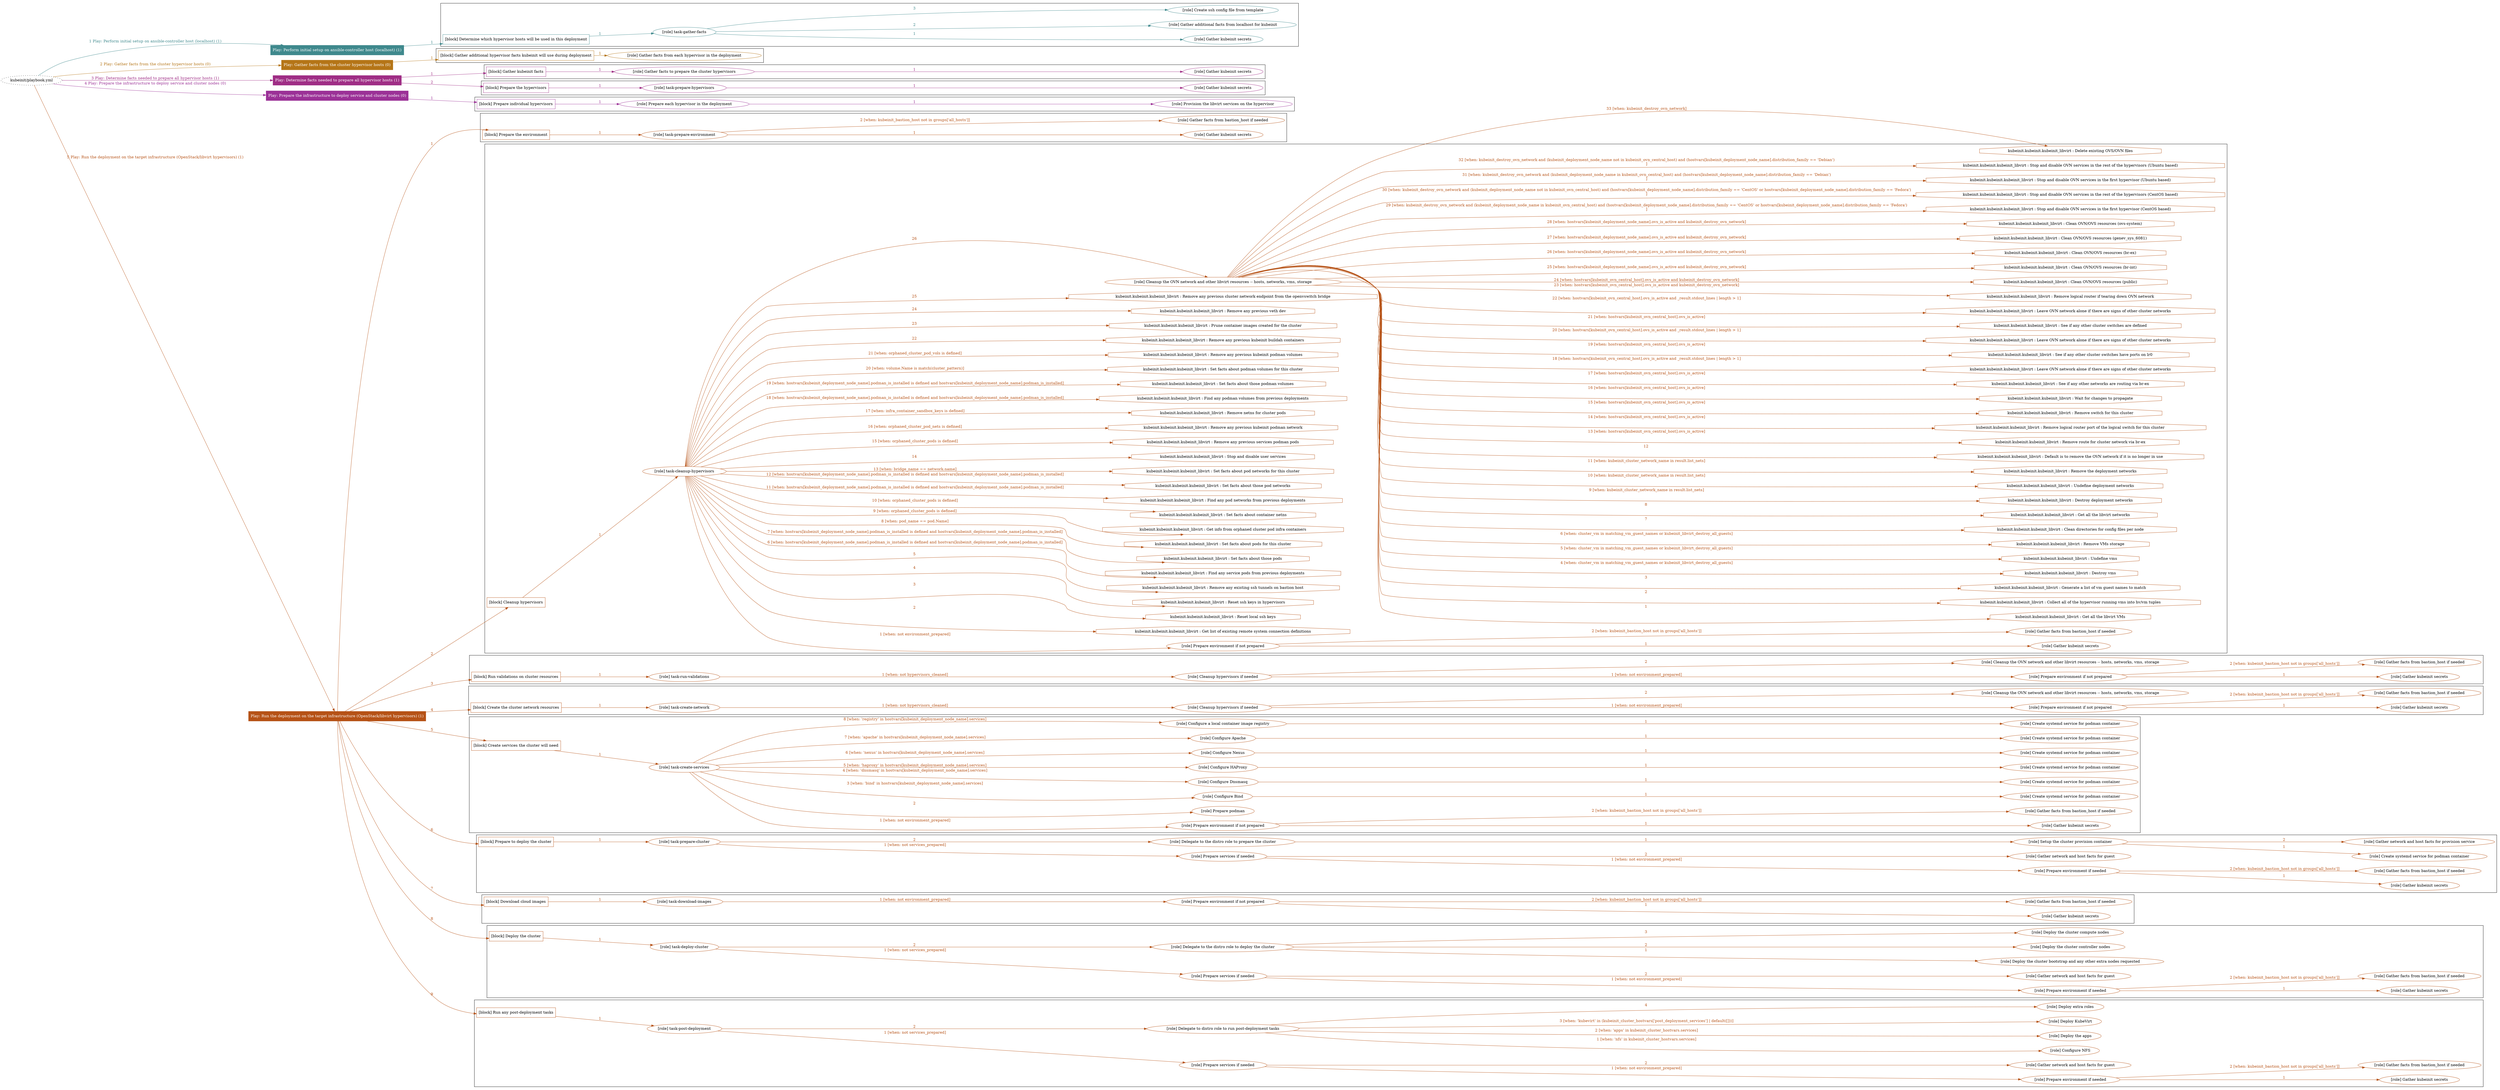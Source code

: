 digraph {
	graph [concentrate=true ordering=in rankdir=LR ratio=fill]
	edge [esep=5 sep=10]
	"kubeinit/playbook.yml" [URL="/home/runner/work/kubeinit/kubeinit/kubeinit/playbook.yml" id=playbook_b045f4c4 style=dotted]
	"kubeinit/playbook.yml" -> play_8b567f3e [label="1 Play: Perform initial setup on ansible-controller host (localhost) (1)" color="#3f898d" fontcolor="#3f898d" id=edge_play_8b567f3e labeltooltip="1 Play: Perform initial setup on ansible-controller host (localhost) (1)" tooltip="1 Play: Perform initial setup on ansible-controller host (localhost) (1)"]
	subgraph "Play: Perform initial setup on ansible-controller host (localhost) (1)" {
		play_8b567f3e [label="Play: Perform initial setup on ansible-controller host (localhost) (1)" URL="/home/runner/work/kubeinit/kubeinit/kubeinit/playbook.yml" color="#3f898d" fontcolor="#ffffff" id=play_8b567f3e shape=box style=filled tooltip=localhost]
		play_8b567f3e -> block_690a65e9 [label=1 color="#3f898d" fontcolor="#3f898d" id=edge_block_690a65e9 labeltooltip=1 tooltip=1]
		subgraph cluster_block_690a65e9 {
			block_690a65e9 [label="[block] Determine which hypervisor hosts will be used in this deployment" URL="/home/runner/work/kubeinit/kubeinit/kubeinit/playbook.yml" color="#3f898d" id=block_690a65e9 labeltooltip="Determine which hypervisor hosts will be used in this deployment" shape=box tooltip="Determine which hypervisor hosts will be used in this deployment"]
			block_690a65e9 -> role_fef58f66 [label="1 " color="#3f898d" fontcolor="#3f898d" id=edge_role_fef58f66 labeltooltip="1 " tooltip="1 "]
			subgraph "task-gather-facts" {
				role_fef58f66 [label="[role] task-gather-facts" URL="/home/runner/work/kubeinit/kubeinit/kubeinit/playbook.yml" color="#3f898d" id=role_fef58f66 tooltip="task-gather-facts"]
				role_fef58f66 -> role_7d34fb24 [label="1 " color="#3f898d" fontcolor="#3f898d" id=edge_role_7d34fb24 labeltooltip="1 " tooltip="1 "]
				subgraph "Gather kubeinit secrets" {
					role_7d34fb24 [label="[role] Gather kubeinit secrets" URL="/home/runner/.ansible/collections/ansible_collections/kubeinit/kubeinit/roles/kubeinit_prepare/tasks/build_hypervisors_group.yml" color="#3f898d" id=role_7d34fb24 tooltip="Gather kubeinit secrets"]
				}
				role_fef58f66 -> role_a084c56e [label="2 " color="#3f898d" fontcolor="#3f898d" id=edge_role_a084c56e labeltooltip="2 " tooltip="2 "]
				subgraph "Gather additional facts from localhost for kubeinit" {
					role_a084c56e [label="[role] Gather additional facts from localhost for kubeinit" URL="/home/runner/.ansible/collections/ansible_collections/kubeinit/kubeinit/roles/kubeinit_prepare/tasks/build_hypervisors_group.yml" color="#3f898d" id=role_a084c56e tooltip="Gather additional facts from localhost for kubeinit"]
				}
				role_fef58f66 -> role_62a4f9b7 [label="3 " color="#3f898d" fontcolor="#3f898d" id=edge_role_62a4f9b7 labeltooltip="3 " tooltip="3 "]
				subgraph "Create ssh config file from template" {
					role_62a4f9b7 [label="[role] Create ssh config file from template" URL="/home/runner/.ansible/collections/ansible_collections/kubeinit/kubeinit/roles/kubeinit_prepare/tasks/build_hypervisors_group.yml" color="#3f898d" id=role_62a4f9b7 tooltip="Create ssh config file from template"]
				}
			}
		}
	}
	"kubeinit/playbook.yml" -> play_7d7e557d [label="2 Play: Gather facts from the cluster hypervisor hosts (0)" color="#b57517" fontcolor="#b57517" id=edge_play_7d7e557d labeltooltip="2 Play: Gather facts from the cluster hypervisor hosts (0)" tooltip="2 Play: Gather facts from the cluster hypervisor hosts (0)"]
	subgraph "Play: Gather facts from the cluster hypervisor hosts (0)" {
		play_7d7e557d [label="Play: Gather facts from the cluster hypervisor hosts (0)" URL="/home/runner/work/kubeinit/kubeinit/kubeinit/playbook.yml" color="#b57517" fontcolor="#ffffff" id=play_7d7e557d shape=box style=filled tooltip="Play: Gather facts from the cluster hypervisor hosts (0)"]
		play_7d7e557d -> block_f1ab4e4d [label=1 color="#b57517" fontcolor="#b57517" id=edge_block_f1ab4e4d labeltooltip=1 tooltip=1]
		subgraph cluster_block_f1ab4e4d {
			block_f1ab4e4d [label="[block] Gather additional hypervisor facts kubeinit will use during deployment" URL="/home/runner/work/kubeinit/kubeinit/kubeinit/playbook.yml" color="#b57517" id=block_f1ab4e4d labeltooltip="Gather additional hypervisor facts kubeinit will use during deployment" shape=box tooltip="Gather additional hypervisor facts kubeinit will use during deployment"]
			block_f1ab4e4d -> role_d68d927d [label="1 " color="#b57517" fontcolor="#b57517" id=edge_role_d68d927d labeltooltip="1 " tooltip="1 "]
			subgraph "Gather facts from each hypervisor in the deployment" {
				role_d68d927d [label="[role] Gather facts from each hypervisor in the deployment" URL="/home/runner/work/kubeinit/kubeinit/kubeinit/playbook.yml" color="#b57517" id=role_d68d927d tooltip="Gather facts from each hypervisor in the deployment"]
			}
		}
	}
	"kubeinit/playbook.yml" -> play_a0e11def [label="3 Play: Determine facts needed to prepare all hypervisor hosts (1)" color="#9f2d85" fontcolor="#9f2d85" id=edge_play_a0e11def labeltooltip="3 Play: Determine facts needed to prepare all hypervisor hosts (1)" tooltip="3 Play: Determine facts needed to prepare all hypervisor hosts (1)"]
	subgraph "Play: Determine facts needed to prepare all hypervisor hosts (1)" {
		play_a0e11def [label="Play: Determine facts needed to prepare all hypervisor hosts (1)" URL="/home/runner/work/kubeinit/kubeinit/kubeinit/playbook.yml" color="#9f2d85" fontcolor="#ffffff" id=play_a0e11def shape=box style=filled tooltip=localhost]
		play_a0e11def -> block_5ca90a15 [label=1 color="#9f2d85" fontcolor="#9f2d85" id=edge_block_5ca90a15 labeltooltip=1 tooltip=1]
		subgraph cluster_block_5ca90a15 {
			block_5ca90a15 [label="[block] Gather kubeinit facts" URL="/home/runner/work/kubeinit/kubeinit/kubeinit/playbook.yml" color="#9f2d85" id=block_5ca90a15 labeltooltip="Gather kubeinit facts" shape=box tooltip="Gather kubeinit facts"]
			block_5ca90a15 -> role_0f871125 [label="1 " color="#9f2d85" fontcolor="#9f2d85" id=edge_role_0f871125 labeltooltip="1 " tooltip="1 "]
			subgraph "Gather facts to prepare the cluster hypervisors" {
				role_0f871125 [label="[role] Gather facts to prepare the cluster hypervisors" URL="/home/runner/work/kubeinit/kubeinit/kubeinit/playbook.yml" color="#9f2d85" id=role_0f871125 tooltip="Gather facts to prepare the cluster hypervisors"]
				role_0f871125 -> role_32db23c0 [label="1 " color="#9f2d85" fontcolor="#9f2d85" id=edge_role_32db23c0 labeltooltip="1 " tooltip="1 "]
				subgraph "Gather kubeinit secrets" {
					role_32db23c0 [label="[role] Gather kubeinit secrets" URL="/home/runner/.ansible/collections/ansible_collections/kubeinit/kubeinit/roles/kubeinit_prepare/tasks/gather_kubeinit_facts.yml" color="#9f2d85" id=role_32db23c0 tooltip="Gather kubeinit secrets"]
				}
			}
		}
		play_a0e11def -> block_0d1e1c2c [label=2 color="#9f2d85" fontcolor="#9f2d85" id=edge_block_0d1e1c2c labeltooltip=2 tooltip=2]
		subgraph cluster_block_0d1e1c2c {
			block_0d1e1c2c [label="[block] Prepare the hypervisors" URL="/home/runner/work/kubeinit/kubeinit/kubeinit/playbook.yml" color="#9f2d85" id=block_0d1e1c2c labeltooltip="Prepare the hypervisors" shape=box tooltip="Prepare the hypervisors"]
			block_0d1e1c2c -> role_07688a3f [label="1 " color="#9f2d85" fontcolor="#9f2d85" id=edge_role_07688a3f labeltooltip="1 " tooltip="1 "]
			subgraph "task-prepare-hypervisors" {
				role_07688a3f [label="[role] task-prepare-hypervisors" URL="/home/runner/work/kubeinit/kubeinit/kubeinit/playbook.yml" color="#9f2d85" id=role_07688a3f tooltip="task-prepare-hypervisors"]
				role_07688a3f -> role_78437e7d [label="1 " color="#9f2d85" fontcolor="#9f2d85" id=edge_role_78437e7d labeltooltip="1 " tooltip="1 "]
				subgraph "Gather kubeinit secrets" {
					role_78437e7d [label="[role] Gather kubeinit secrets" URL="/home/runner/.ansible/collections/ansible_collections/kubeinit/kubeinit/roles/kubeinit_prepare/tasks/gather_kubeinit_facts.yml" color="#9f2d85" id=role_78437e7d tooltip="Gather kubeinit secrets"]
				}
			}
		}
	}
	"kubeinit/playbook.yml" -> play_58097a7c [label="4 Play: Prepare the infrastructure to deploy service and cluster nodes (0)" color="#9b3197" fontcolor="#9b3197" id=edge_play_58097a7c labeltooltip="4 Play: Prepare the infrastructure to deploy service and cluster nodes (0)" tooltip="4 Play: Prepare the infrastructure to deploy service and cluster nodes (0)"]
	subgraph "Play: Prepare the infrastructure to deploy service and cluster nodes (0)" {
		play_58097a7c [label="Play: Prepare the infrastructure to deploy service and cluster nodes (0)" URL="/home/runner/work/kubeinit/kubeinit/kubeinit/playbook.yml" color="#9b3197" fontcolor="#ffffff" id=play_58097a7c shape=box style=filled tooltip="Play: Prepare the infrastructure to deploy service and cluster nodes (0)"]
		play_58097a7c -> block_d40dec38 [label=1 color="#9b3197" fontcolor="#9b3197" id=edge_block_d40dec38 labeltooltip=1 tooltip=1]
		subgraph cluster_block_d40dec38 {
			block_d40dec38 [label="[block] Prepare individual hypervisors" URL="/home/runner/work/kubeinit/kubeinit/kubeinit/playbook.yml" color="#9b3197" id=block_d40dec38 labeltooltip="Prepare individual hypervisors" shape=box tooltip="Prepare individual hypervisors"]
			block_d40dec38 -> role_bff9bc35 [label="1 " color="#9b3197" fontcolor="#9b3197" id=edge_role_bff9bc35 labeltooltip="1 " tooltip="1 "]
			subgraph "Prepare each hypervisor in the deployment" {
				role_bff9bc35 [label="[role] Prepare each hypervisor in the deployment" URL="/home/runner/work/kubeinit/kubeinit/kubeinit/playbook.yml" color="#9b3197" id=role_bff9bc35 tooltip="Prepare each hypervisor in the deployment"]
				role_bff9bc35 -> role_a89dfa19 [label="1 " color="#9b3197" fontcolor="#9b3197" id=edge_role_a89dfa19 labeltooltip="1 " tooltip="1 "]
				subgraph "Provision the libvirt services on the hypervisor" {
					role_a89dfa19 [label="[role] Provision the libvirt services on the hypervisor" URL="/home/runner/.ansible/collections/ansible_collections/kubeinit/kubeinit/roles/kubeinit_prepare/tasks/prepare_hypervisor.yml" color="#9b3197" id=role_a89dfa19 tooltip="Provision the libvirt services on the hypervisor"]
				}
			}
		}
	}
	"kubeinit/playbook.yml" -> play_6f7358d7 [label="5 Play: Run the deployment on the target infrastructure (OpenStack/libvirt hypervisors) (1)" color="#b65216" fontcolor="#b65216" id=edge_play_6f7358d7 labeltooltip="5 Play: Run the deployment on the target infrastructure (OpenStack/libvirt hypervisors) (1)" tooltip="5 Play: Run the deployment on the target infrastructure (OpenStack/libvirt hypervisors) (1)"]
	subgraph "Play: Run the deployment on the target infrastructure (OpenStack/libvirt hypervisors) (1)" {
		play_6f7358d7 [label="Play: Run the deployment on the target infrastructure (OpenStack/libvirt hypervisors) (1)" URL="/home/runner/work/kubeinit/kubeinit/kubeinit/playbook.yml" color="#b65216" fontcolor="#ffffff" id=play_6f7358d7 shape=box style=filled tooltip=localhost]
		play_6f7358d7 -> block_3ee2fa8b [label=1 color="#b65216" fontcolor="#b65216" id=edge_block_3ee2fa8b labeltooltip=1 tooltip=1]
		subgraph cluster_block_3ee2fa8b {
			block_3ee2fa8b [label="[block] Prepare the environment" URL="/home/runner/work/kubeinit/kubeinit/kubeinit/playbook.yml" color="#b65216" id=block_3ee2fa8b labeltooltip="Prepare the environment" shape=box tooltip="Prepare the environment"]
			block_3ee2fa8b -> role_b9c9da78 [label="1 " color="#b65216" fontcolor="#b65216" id=edge_role_b9c9da78 labeltooltip="1 " tooltip="1 "]
			subgraph "task-prepare-environment" {
				role_b9c9da78 [label="[role] task-prepare-environment" URL="/home/runner/work/kubeinit/kubeinit/kubeinit/playbook.yml" color="#b65216" id=role_b9c9da78 tooltip="task-prepare-environment"]
				role_b9c9da78 -> role_78a98ac8 [label="1 " color="#b65216" fontcolor="#b65216" id=edge_role_78a98ac8 labeltooltip="1 " tooltip="1 "]
				subgraph "Gather kubeinit secrets" {
					role_78a98ac8 [label="[role] Gather kubeinit secrets" URL="/home/runner/.ansible/collections/ansible_collections/kubeinit/kubeinit/roles/kubeinit_prepare/tasks/gather_kubeinit_facts.yml" color="#b65216" id=role_78a98ac8 tooltip="Gather kubeinit secrets"]
				}
				role_b9c9da78 -> role_baf709f8 [label="2 [when: kubeinit_bastion_host not in groups['all_hosts']]" color="#b65216" fontcolor="#b65216" id=edge_role_baf709f8 labeltooltip="2 [when: kubeinit_bastion_host not in groups['all_hosts']]" tooltip="2 [when: kubeinit_bastion_host not in groups['all_hosts']]"]
				subgraph "Gather facts from bastion_host if needed" {
					role_baf709f8 [label="[role] Gather facts from bastion_host if needed" URL="/home/runner/.ansible/collections/ansible_collections/kubeinit/kubeinit/roles/kubeinit_prepare/tasks/main.yml" color="#b65216" id=role_baf709f8 tooltip="Gather facts from bastion_host if needed"]
				}
			}
		}
		play_6f7358d7 -> block_517f9129 [label=2 color="#b65216" fontcolor="#b65216" id=edge_block_517f9129 labeltooltip=2 tooltip=2]
		subgraph cluster_block_517f9129 {
			block_517f9129 [label="[block] Cleanup hypervisors" URL="/home/runner/work/kubeinit/kubeinit/kubeinit/playbook.yml" color="#b65216" id=block_517f9129 labeltooltip="Cleanup hypervisors" shape=box tooltip="Cleanup hypervisors"]
			block_517f9129 -> role_df218407 [label="1 " color="#b65216" fontcolor="#b65216" id=edge_role_df218407 labeltooltip="1 " tooltip="1 "]
			subgraph "task-cleanup-hypervisors" {
				role_df218407 [label="[role] task-cleanup-hypervisors" URL="/home/runner/work/kubeinit/kubeinit/kubeinit/playbook.yml" color="#b65216" id=role_df218407 tooltip="task-cleanup-hypervisors"]
				role_df218407 -> role_a532534b [label="1 [when: not environment_prepared]" color="#b65216" fontcolor="#b65216" id=edge_role_a532534b labeltooltip="1 [when: not environment_prepared]" tooltip="1 [when: not environment_prepared]"]
				subgraph "Prepare environment if not prepared" {
					role_a532534b [label="[role] Prepare environment if not prepared" URL="/home/runner/.ansible/collections/ansible_collections/kubeinit/kubeinit/roles/kubeinit_libvirt/tasks/cleanup_hypervisors.yml" color="#b65216" id=role_a532534b tooltip="Prepare environment if not prepared"]
					role_a532534b -> role_855df4b2 [label="1 " color="#b65216" fontcolor="#b65216" id=edge_role_855df4b2 labeltooltip="1 " tooltip="1 "]
					subgraph "Gather kubeinit secrets" {
						role_855df4b2 [label="[role] Gather kubeinit secrets" URL="/home/runner/.ansible/collections/ansible_collections/kubeinit/kubeinit/roles/kubeinit_prepare/tasks/gather_kubeinit_facts.yml" color="#b65216" id=role_855df4b2 tooltip="Gather kubeinit secrets"]
					}
					role_a532534b -> role_905ee732 [label="2 [when: kubeinit_bastion_host not in groups['all_hosts']]" color="#b65216" fontcolor="#b65216" id=edge_role_905ee732 labeltooltip="2 [when: kubeinit_bastion_host not in groups['all_hosts']]" tooltip="2 [when: kubeinit_bastion_host not in groups['all_hosts']]"]
					subgraph "Gather facts from bastion_host if needed" {
						role_905ee732 [label="[role] Gather facts from bastion_host if needed" URL="/home/runner/.ansible/collections/ansible_collections/kubeinit/kubeinit/roles/kubeinit_prepare/tasks/main.yml" color="#b65216" id=role_905ee732 tooltip="Gather facts from bastion_host if needed"]
					}
				}
				task_2c41b32d [label="kubeinit.kubeinit.kubeinit_libvirt : Get list of existing remote system connection definitions" URL="/home/runner/.ansible/collections/ansible_collections/kubeinit/kubeinit/roles/kubeinit_libvirt/tasks/cleanup_hypervisors.yml" color="#b65216" id=task_2c41b32d shape=octagon tooltip="kubeinit.kubeinit.kubeinit_libvirt : Get list of existing remote system connection definitions"]
				role_df218407 -> task_2c41b32d [label="2 " color="#b65216" fontcolor="#b65216" id=edge_task_2c41b32d labeltooltip="2 " tooltip="2 "]
				task_c2e4f392 [label="kubeinit.kubeinit.kubeinit_libvirt : Reset local ssh keys" URL="/home/runner/.ansible/collections/ansible_collections/kubeinit/kubeinit/roles/kubeinit_libvirt/tasks/cleanup_hypervisors.yml" color="#b65216" id=task_c2e4f392 shape=octagon tooltip="kubeinit.kubeinit.kubeinit_libvirt : Reset local ssh keys"]
				role_df218407 -> task_c2e4f392 [label="3 " color="#b65216" fontcolor="#b65216" id=edge_task_c2e4f392 labeltooltip="3 " tooltip="3 "]
				task_d81e74cd [label="kubeinit.kubeinit.kubeinit_libvirt : Reset ssh keys in hypervisors" URL="/home/runner/.ansible/collections/ansible_collections/kubeinit/kubeinit/roles/kubeinit_libvirt/tasks/cleanup_hypervisors.yml" color="#b65216" id=task_d81e74cd shape=octagon tooltip="kubeinit.kubeinit.kubeinit_libvirt : Reset ssh keys in hypervisors"]
				role_df218407 -> task_d81e74cd [label="4 " color="#b65216" fontcolor="#b65216" id=edge_task_d81e74cd labeltooltip="4 " tooltip="4 "]
				task_841fd097 [label="kubeinit.kubeinit.kubeinit_libvirt : Remove any existing ssh tunnels on bastion host" URL="/home/runner/.ansible/collections/ansible_collections/kubeinit/kubeinit/roles/kubeinit_libvirt/tasks/cleanup_hypervisors.yml" color="#b65216" id=task_841fd097 shape=octagon tooltip="kubeinit.kubeinit.kubeinit_libvirt : Remove any existing ssh tunnels on bastion host"]
				role_df218407 -> task_841fd097 [label="5 " color="#b65216" fontcolor="#b65216" id=edge_task_841fd097 labeltooltip="5 " tooltip="5 "]
				task_d39baa6d [label="kubeinit.kubeinit.kubeinit_libvirt : Find any service pods from previous deployments" URL="/home/runner/.ansible/collections/ansible_collections/kubeinit/kubeinit/roles/kubeinit_libvirt/tasks/cleanup_hypervisors.yml" color="#b65216" id=task_d39baa6d shape=octagon tooltip="kubeinit.kubeinit.kubeinit_libvirt : Find any service pods from previous deployments"]
				role_df218407 -> task_d39baa6d [label="6 [when: hostvars[kubeinit_deployment_node_name].podman_is_installed is defined and hostvars[kubeinit_deployment_node_name].podman_is_installed]" color="#b65216" fontcolor="#b65216" id=edge_task_d39baa6d labeltooltip="6 [when: hostvars[kubeinit_deployment_node_name].podman_is_installed is defined and hostvars[kubeinit_deployment_node_name].podman_is_installed]" tooltip="6 [when: hostvars[kubeinit_deployment_node_name].podman_is_installed is defined and hostvars[kubeinit_deployment_node_name].podman_is_installed]"]
				task_49414d61 [label="kubeinit.kubeinit.kubeinit_libvirt : Set facts about those pods" URL="/home/runner/.ansible/collections/ansible_collections/kubeinit/kubeinit/roles/kubeinit_libvirt/tasks/cleanup_hypervisors.yml" color="#b65216" id=task_49414d61 shape=octagon tooltip="kubeinit.kubeinit.kubeinit_libvirt : Set facts about those pods"]
				role_df218407 -> task_49414d61 [label="7 [when: hostvars[kubeinit_deployment_node_name].podman_is_installed is defined and hostvars[kubeinit_deployment_node_name].podman_is_installed]" color="#b65216" fontcolor="#b65216" id=edge_task_49414d61 labeltooltip="7 [when: hostvars[kubeinit_deployment_node_name].podman_is_installed is defined and hostvars[kubeinit_deployment_node_name].podman_is_installed]" tooltip="7 [when: hostvars[kubeinit_deployment_node_name].podman_is_installed is defined and hostvars[kubeinit_deployment_node_name].podman_is_installed]"]
				task_e84bd149 [label="kubeinit.kubeinit.kubeinit_libvirt : Set facts about pods for this cluster" URL="/home/runner/.ansible/collections/ansible_collections/kubeinit/kubeinit/roles/kubeinit_libvirt/tasks/cleanup_hypervisors.yml" color="#b65216" id=task_e84bd149 shape=octagon tooltip="kubeinit.kubeinit.kubeinit_libvirt : Set facts about pods for this cluster"]
				role_df218407 -> task_e84bd149 [label="8 [when: pod_name == pod.Name]" color="#b65216" fontcolor="#b65216" id=edge_task_e84bd149 labeltooltip="8 [when: pod_name == pod.Name]" tooltip="8 [when: pod_name == pod.Name]"]
				task_66752270 [label="kubeinit.kubeinit.kubeinit_libvirt : Get info from orphaned cluster pod infra containers" URL="/home/runner/.ansible/collections/ansible_collections/kubeinit/kubeinit/roles/kubeinit_libvirt/tasks/cleanup_hypervisors.yml" color="#b65216" id=task_66752270 shape=octagon tooltip="kubeinit.kubeinit.kubeinit_libvirt : Get info from orphaned cluster pod infra containers"]
				role_df218407 -> task_66752270 [label="9 [when: orphaned_cluster_pods is defined]" color="#b65216" fontcolor="#b65216" id=edge_task_66752270 labeltooltip="9 [when: orphaned_cluster_pods is defined]" tooltip="9 [when: orphaned_cluster_pods is defined]"]
				task_41b000e3 [label="kubeinit.kubeinit.kubeinit_libvirt : Set facts about container netns" URL="/home/runner/.ansible/collections/ansible_collections/kubeinit/kubeinit/roles/kubeinit_libvirt/tasks/cleanup_hypervisors.yml" color="#b65216" id=task_41b000e3 shape=octagon tooltip="kubeinit.kubeinit.kubeinit_libvirt : Set facts about container netns"]
				role_df218407 -> task_41b000e3 [label="10 [when: orphaned_cluster_pods is defined]" color="#b65216" fontcolor="#b65216" id=edge_task_41b000e3 labeltooltip="10 [when: orphaned_cluster_pods is defined]" tooltip="10 [when: orphaned_cluster_pods is defined]"]
				task_51d9c83a [label="kubeinit.kubeinit.kubeinit_libvirt : Find any pod networks from previous deployments" URL="/home/runner/.ansible/collections/ansible_collections/kubeinit/kubeinit/roles/kubeinit_libvirt/tasks/cleanup_hypervisors.yml" color="#b65216" id=task_51d9c83a shape=octagon tooltip="kubeinit.kubeinit.kubeinit_libvirt : Find any pod networks from previous deployments"]
				role_df218407 -> task_51d9c83a [label="11 [when: hostvars[kubeinit_deployment_node_name].podman_is_installed is defined and hostvars[kubeinit_deployment_node_name].podman_is_installed]" color="#b65216" fontcolor="#b65216" id=edge_task_51d9c83a labeltooltip="11 [when: hostvars[kubeinit_deployment_node_name].podman_is_installed is defined and hostvars[kubeinit_deployment_node_name].podman_is_installed]" tooltip="11 [when: hostvars[kubeinit_deployment_node_name].podman_is_installed is defined and hostvars[kubeinit_deployment_node_name].podman_is_installed]"]
				task_0d2fec10 [label="kubeinit.kubeinit.kubeinit_libvirt : Set facts about those pod networks" URL="/home/runner/.ansible/collections/ansible_collections/kubeinit/kubeinit/roles/kubeinit_libvirt/tasks/cleanup_hypervisors.yml" color="#b65216" id=task_0d2fec10 shape=octagon tooltip="kubeinit.kubeinit.kubeinit_libvirt : Set facts about those pod networks"]
				role_df218407 -> task_0d2fec10 [label="12 [when: hostvars[kubeinit_deployment_node_name].podman_is_installed is defined and hostvars[kubeinit_deployment_node_name].podman_is_installed]" color="#b65216" fontcolor="#b65216" id=edge_task_0d2fec10 labeltooltip="12 [when: hostvars[kubeinit_deployment_node_name].podman_is_installed is defined and hostvars[kubeinit_deployment_node_name].podman_is_installed]" tooltip="12 [when: hostvars[kubeinit_deployment_node_name].podman_is_installed is defined and hostvars[kubeinit_deployment_node_name].podman_is_installed]"]
				task_dc285449 [label="kubeinit.kubeinit.kubeinit_libvirt : Set facts about pod networks for this cluster" URL="/home/runner/.ansible/collections/ansible_collections/kubeinit/kubeinit/roles/kubeinit_libvirt/tasks/cleanup_hypervisors.yml" color="#b65216" id=task_dc285449 shape=octagon tooltip="kubeinit.kubeinit.kubeinit_libvirt : Set facts about pod networks for this cluster"]
				role_df218407 -> task_dc285449 [label="13 [when: bridge_name == network.name]" color="#b65216" fontcolor="#b65216" id=edge_task_dc285449 labeltooltip="13 [when: bridge_name == network.name]" tooltip="13 [when: bridge_name == network.name]"]
				task_de30c581 [label="kubeinit.kubeinit.kubeinit_libvirt : Stop and disable user services" URL="/home/runner/.ansible/collections/ansible_collections/kubeinit/kubeinit/roles/kubeinit_libvirt/tasks/cleanup_hypervisors.yml" color="#b65216" id=task_de30c581 shape=octagon tooltip="kubeinit.kubeinit.kubeinit_libvirt : Stop and disable user services"]
				role_df218407 -> task_de30c581 [label="14 " color="#b65216" fontcolor="#b65216" id=edge_task_de30c581 labeltooltip="14 " tooltip="14 "]
				task_63100df8 [label="kubeinit.kubeinit.kubeinit_libvirt : Remove any previous services podman pods" URL="/home/runner/.ansible/collections/ansible_collections/kubeinit/kubeinit/roles/kubeinit_libvirt/tasks/cleanup_hypervisors.yml" color="#b65216" id=task_63100df8 shape=octagon tooltip="kubeinit.kubeinit.kubeinit_libvirt : Remove any previous services podman pods"]
				role_df218407 -> task_63100df8 [label="15 [when: orphaned_cluster_pods is defined]" color="#b65216" fontcolor="#b65216" id=edge_task_63100df8 labeltooltip="15 [when: orphaned_cluster_pods is defined]" tooltip="15 [when: orphaned_cluster_pods is defined]"]
				task_e95f2780 [label="kubeinit.kubeinit.kubeinit_libvirt : Remove any previous kubeinit podman network" URL="/home/runner/.ansible/collections/ansible_collections/kubeinit/kubeinit/roles/kubeinit_libvirt/tasks/cleanup_hypervisors.yml" color="#b65216" id=task_e95f2780 shape=octagon tooltip="kubeinit.kubeinit.kubeinit_libvirt : Remove any previous kubeinit podman network"]
				role_df218407 -> task_e95f2780 [label="16 [when: orphaned_cluster_pod_nets is defined]" color="#b65216" fontcolor="#b65216" id=edge_task_e95f2780 labeltooltip="16 [when: orphaned_cluster_pod_nets is defined]" tooltip="16 [when: orphaned_cluster_pod_nets is defined]"]
				task_20735445 [label="kubeinit.kubeinit.kubeinit_libvirt : Remove netns for cluster pods" URL="/home/runner/.ansible/collections/ansible_collections/kubeinit/kubeinit/roles/kubeinit_libvirt/tasks/cleanup_hypervisors.yml" color="#b65216" id=task_20735445 shape=octagon tooltip="kubeinit.kubeinit.kubeinit_libvirt : Remove netns for cluster pods"]
				role_df218407 -> task_20735445 [label="17 [when: infra_container_sandbox_keys is defined]" color="#b65216" fontcolor="#b65216" id=edge_task_20735445 labeltooltip="17 [when: infra_container_sandbox_keys is defined]" tooltip="17 [when: infra_container_sandbox_keys is defined]"]
				task_922b5d61 [label="kubeinit.kubeinit.kubeinit_libvirt : Find any podman volumes from previous deployments" URL="/home/runner/.ansible/collections/ansible_collections/kubeinit/kubeinit/roles/kubeinit_libvirt/tasks/cleanup_hypervisors.yml" color="#b65216" id=task_922b5d61 shape=octagon tooltip="kubeinit.kubeinit.kubeinit_libvirt : Find any podman volumes from previous deployments"]
				role_df218407 -> task_922b5d61 [label="18 [when: hostvars[kubeinit_deployment_node_name].podman_is_installed is defined and hostvars[kubeinit_deployment_node_name].podman_is_installed]" color="#b65216" fontcolor="#b65216" id=edge_task_922b5d61 labeltooltip="18 [when: hostvars[kubeinit_deployment_node_name].podman_is_installed is defined and hostvars[kubeinit_deployment_node_name].podman_is_installed]" tooltip="18 [when: hostvars[kubeinit_deployment_node_name].podman_is_installed is defined and hostvars[kubeinit_deployment_node_name].podman_is_installed]"]
				task_7993ea13 [label="kubeinit.kubeinit.kubeinit_libvirt : Set facts about those podman volumes" URL="/home/runner/.ansible/collections/ansible_collections/kubeinit/kubeinit/roles/kubeinit_libvirt/tasks/cleanup_hypervisors.yml" color="#b65216" id=task_7993ea13 shape=octagon tooltip="kubeinit.kubeinit.kubeinit_libvirt : Set facts about those podman volumes"]
				role_df218407 -> task_7993ea13 [label="19 [when: hostvars[kubeinit_deployment_node_name].podman_is_installed is defined and hostvars[kubeinit_deployment_node_name].podman_is_installed]" color="#b65216" fontcolor="#b65216" id=edge_task_7993ea13 labeltooltip="19 [when: hostvars[kubeinit_deployment_node_name].podman_is_installed is defined and hostvars[kubeinit_deployment_node_name].podman_is_installed]" tooltip="19 [when: hostvars[kubeinit_deployment_node_name].podman_is_installed is defined and hostvars[kubeinit_deployment_node_name].podman_is_installed]"]
				task_80b4694c [label="kubeinit.kubeinit.kubeinit_libvirt : Set facts about podman volumes for this cluster" URL="/home/runner/.ansible/collections/ansible_collections/kubeinit/kubeinit/roles/kubeinit_libvirt/tasks/cleanup_hypervisors.yml" color="#b65216" id=task_80b4694c shape=octagon tooltip="kubeinit.kubeinit.kubeinit_libvirt : Set facts about podman volumes for this cluster"]
				role_df218407 -> task_80b4694c [label="20 [when: volume.Name is match(cluster_pattern)]" color="#b65216" fontcolor="#b65216" id=edge_task_80b4694c labeltooltip="20 [when: volume.Name is match(cluster_pattern)]" tooltip="20 [when: volume.Name is match(cluster_pattern)]"]
				task_96c88421 [label="kubeinit.kubeinit.kubeinit_libvirt : Remove any previous kubeinit podman volumes" URL="/home/runner/.ansible/collections/ansible_collections/kubeinit/kubeinit/roles/kubeinit_libvirt/tasks/cleanup_hypervisors.yml" color="#b65216" id=task_96c88421 shape=octagon tooltip="kubeinit.kubeinit.kubeinit_libvirt : Remove any previous kubeinit podman volumes"]
				role_df218407 -> task_96c88421 [label="21 [when: orphaned_cluster_pod_vols is defined]" color="#b65216" fontcolor="#b65216" id=edge_task_96c88421 labeltooltip="21 [when: orphaned_cluster_pod_vols is defined]" tooltip="21 [when: orphaned_cluster_pod_vols is defined]"]
				task_a880cd54 [label="kubeinit.kubeinit.kubeinit_libvirt : Remove any previous kubeinit buildah containers" URL="/home/runner/.ansible/collections/ansible_collections/kubeinit/kubeinit/roles/kubeinit_libvirt/tasks/cleanup_hypervisors.yml" color="#b65216" id=task_a880cd54 shape=octagon tooltip="kubeinit.kubeinit.kubeinit_libvirt : Remove any previous kubeinit buildah containers"]
				role_df218407 -> task_a880cd54 [label="22 " color="#b65216" fontcolor="#b65216" id=edge_task_a880cd54 labeltooltip="22 " tooltip="22 "]
				task_0d7eb5b4 [label="kubeinit.kubeinit.kubeinit_libvirt : Prune container images created for the cluster" URL="/home/runner/.ansible/collections/ansible_collections/kubeinit/kubeinit/roles/kubeinit_libvirt/tasks/cleanup_hypervisors.yml" color="#b65216" id=task_0d7eb5b4 shape=octagon tooltip="kubeinit.kubeinit.kubeinit_libvirt : Prune container images created for the cluster"]
				role_df218407 -> task_0d7eb5b4 [label="23 " color="#b65216" fontcolor="#b65216" id=edge_task_0d7eb5b4 labeltooltip="23 " tooltip="23 "]
				task_18bf46d7 [label="kubeinit.kubeinit.kubeinit_libvirt : Remove any previous veth dev" URL="/home/runner/.ansible/collections/ansible_collections/kubeinit/kubeinit/roles/kubeinit_libvirt/tasks/cleanup_hypervisors.yml" color="#b65216" id=task_18bf46d7 shape=octagon tooltip="kubeinit.kubeinit.kubeinit_libvirt : Remove any previous veth dev"]
				role_df218407 -> task_18bf46d7 [label="24 " color="#b65216" fontcolor="#b65216" id=edge_task_18bf46d7 labeltooltip="24 " tooltip="24 "]
				task_a9064d0b [label="kubeinit.kubeinit.kubeinit_libvirt : Remove any previous cluster network endpoint from the openvswitch bridge" URL="/home/runner/.ansible/collections/ansible_collections/kubeinit/kubeinit/roles/kubeinit_libvirt/tasks/cleanup_hypervisors.yml" color="#b65216" id=task_a9064d0b shape=octagon tooltip="kubeinit.kubeinit.kubeinit_libvirt : Remove any previous cluster network endpoint from the openvswitch bridge"]
				role_df218407 -> task_a9064d0b [label="25 " color="#b65216" fontcolor="#b65216" id=edge_task_a9064d0b labeltooltip="25 " tooltip="25 "]
				role_df218407 -> role_40d17328 [label="26 " color="#b65216" fontcolor="#b65216" id=edge_role_40d17328 labeltooltip="26 " tooltip="26 "]
				subgraph "Cleanup the OVN network and other libvirt resources -- hosts, networks, vms, storage" {
					role_40d17328 [label="[role] Cleanup the OVN network and other libvirt resources -- hosts, networks, vms, storage" URL="/home/runner/.ansible/collections/ansible_collections/kubeinit/kubeinit/roles/kubeinit_libvirt/tasks/cleanup_hypervisors.yml" color="#b65216" id=role_40d17328 tooltip="Cleanup the OVN network and other libvirt resources -- hosts, networks, vms, storage"]
					task_f6d43ced [label="kubeinit.kubeinit.kubeinit_libvirt : Get all the libvirt VMs" URL="/home/runner/.ansible/collections/ansible_collections/kubeinit/kubeinit/roles/kubeinit_libvirt/tasks/cleanup_libvirt.yml" color="#b65216" id=task_f6d43ced shape=octagon tooltip="kubeinit.kubeinit.kubeinit_libvirt : Get all the libvirt VMs"]
					role_40d17328 -> task_f6d43ced [label="1 " color="#b65216" fontcolor="#b65216" id=edge_task_f6d43ced labeltooltip="1 " tooltip="1 "]
					task_4b82568c [label="kubeinit.kubeinit.kubeinit_libvirt : Collect all of the hypervisor running vms into hv/vm tuples" URL="/home/runner/.ansible/collections/ansible_collections/kubeinit/kubeinit/roles/kubeinit_libvirt/tasks/cleanup_libvirt.yml" color="#b65216" id=task_4b82568c shape=octagon tooltip="kubeinit.kubeinit.kubeinit_libvirt : Collect all of the hypervisor running vms into hv/vm tuples"]
					role_40d17328 -> task_4b82568c [label="2 " color="#b65216" fontcolor="#b65216" id=edge_task_4b82568c labeltooltip="2 " tooltip="2 "]
					task_5ab8a0aa [label="kubeinit.kubeinit.kubeinit_libvirt : Generate a list of vm guest names to match" URL="/home/runner/.ansible/collections/ansible_collections/kubeinit/kubeinit/roles/kubeinit_libvirt/tasks/cleanup_libvirt.yml" color="#b65216" id=task_5ab8a0aa shape=octagon tooltip="kubeinit.kubeinit.kubeinit_libvirt : Generate a list of vm guest names to match"]
					role_40d17328 -> task_5ab8a0aa [label="3 " color="#b65216" fontcolor="#b65216" id=edge_task_5ab8a0aa labeltooltip="3 " tooltip="3 "]
					task_99ccc722 [label="kubeinit.kubeinit.kubeinit_libvirt : Destroy vms" URL="/home/runner/.ansible/collections/ansible_collections/kubeinit/kubeinit/roles/kubeinit_libvirt/tasks/cleanup_libvirt.yml" color="#b65216" id=task_99ccc722 shape=octagon tooltip="kubeinit.kubeinit.kubeinit_libvirt : Destroy vms"]
					role_40d17328 -> task_99ccc722 [label="4 [when: cluster_vm in matching_vm_guest_names or kubeinit_libvirt_destroy_all_guests]" color="#b65216" fontcolor="#b65216" id=edge_task_99ccc722 labeltooltip="4 [when: cluster_vm in matching_vm_guest_names or kubeinit_libvirt_destroy_all_guests]" tooltip="4 [when: cluster_vm in matching_vm_guest_names or kubeinit_libvirt_destroy_all_guests]"]
					task_7472e138 [label="kubeinit.kubeinit.kubeinit_libvirt : Undefine vms" URL="/home/runner/.ansible/collections/ansible_collections/kubeinit/kubeinit/roles/kubeinit_libvirt/tasks/cleanup_libvirt.yml" color="#b65216" id=task_7472e138 shape=octagon tooltip="kubeinit.kubeinit.kubeinit_libvirt : Undefine vms"]
					role_40d17328 -> task_7472e138 [label="5 [when: cluster_vm in matching_vm_guest_names or kubeinit_libvirt_destroy_all_guests]" color="#b65216" fontcolor="#b65216" id=edge_task_7472e138 labeltooltip="5 [when: cluster_vm in matching_vm_guest_names or kubeinit_libvirt_destroy_all_guests]" tooltip="5 [when: cluster_vm in matching_vm_guest_names or kubeinit_libvirt_destroy_all_guests]"]
					task_010ae558 [label="kubeinit.kubeinit.kubeinit_libvirt : Remove VMs storage" URL="/home/runner/.ansible/collections/ansible_collections/kubeinit/kubeinit/roles/kubeinit_libvirt/tasks/cleanup_libvirt.yml" color="#b65216" id=task_010ae558 shape=octagon tooltip="kubeinit.kubeinit.kubeinit_libvirt : Remove VMs storage"]
					role_40d17328 -> task_010ae558 [label="6 [when: cluster_vm in matching_vm_guest_names or kubeinit_libvirt_destroy_all_guests]" color="#b65216" fontcolor="#b65216" id=edge_task_010ae558 labeltooltip="6 [when: cluster_vm in matching_vm_guest_names or kubeinit_libvirt_destroy_all_guests]" tooltip="6 [when: cluster_vm in matching_vm_guest_names or kubeinit_libvirt_destroy_all_guests]"]
					task_a8da63fe [label="kubeinit.kubeinit.kubeinit_libvirt : Clean directories for config files per node" URL="/home/runner/.ansible/collections/ansible_collections/kubeinit/kubeinit/roles/kubeinit_libvirt/tasks/cleanup_libvirt.yml" color="#b65216" id=task_a8da63fe shape=octagon tooltip="kubeinit.kubeinit.kubeinit_libvirt : Clean directories for config files per node"]
					role_40d17328 -> task_a8da63fe [label="7 " color="#b65216" fontcolor="#b65216" id=edge_task_a8da63fe labeltooltip="7 " tooltip="7 "]
					task_6f88a179 [label="kubeinit.kubeinit.kubeinit_libvirt : Get all the libvirt networks" URL="/home/runner/.ansible/collections/ansible_collections/kubeinit/kubeinit/roles/kubeinit_libvirt/tasks/cleanup_libvirt.yml" color="#b65216" id=task_6f88a179 shape=octagon tooltip="kubeinit.kubeinit.kubeinit_libvirt : Get all the libvirt networks"]
					role_40d17328 -> task_6f88a179 [label="8 " color="#b65216" fontcolor="#b65216" id=edge_task_6f88a179 labeltooltip="8 " tooltip="8 "]
					task_96e6fcf1 [label="kubeinit.kubeinit.kubeinit_libvirt : Destroy deployment networks" URL="/home/runner/.ansible/collections/ansible_collections/kubeinit/kubeinit/roles/kubeinit_libvirt/tasks/cleanup_libvirt.yml" color="#b65216" id=task_96e6fcf1 shape=octagon tooltip="kubeinit.kubeinit.kubeinit_libvirt : Destroy deployment networks"]
					role_40d17328 -> task_96e6fcf1 [label="9 [when: kubeinit_cluster_network_name in result.list_nets]" color="#b65216" fontcolor="#b65216" id=edge_task_96e6fcf1 labeltooltip="9 [when: kubeinit_cluster_network_name in result.list_nets]" tooltip="9 [when: kubeinit_cluster_network_name in result.list_nets]"]
					task_84674fda [label="kubeinit.kubeinit.kubeinit_libvirt : Undefine deployment networks" URL="/home/runner/.ansible/collections/ansible_collections/kubeinit/kubeinit/roles/kubeinit_libvirt/tasks/cleanup_libvirt.yml" color="#b65216" id=task_84674fda shape=octagon tooltip="kubeinit.kubeinit.kubeinit_libvirt : Undefine deployment networks"]
					role_40d17328 -> task_84674fda [label="10 [when: kubeinit_cluster_network_name in result.list_nets]" color="#b65216" fontcolor="#b65216" id=edge_task_84674fda labeltooltip="10 [when: kubeinit_cluster_network_name in result.list_nets]" tooltip="10 [when: kubeinit_cluster_network_name in result.list_nets]"]
					task_a7f429fe [label="kubeinit.kubeinit.kubeinit_libvirt : Remove the deployment networks" URL="/home/runner/.ansible/collections/ansible_collections/kubeinit/kubeinit/roles/kubeinit_libvirt/tasks/cleanup_libvirt.yml" color="#b65216" id=task_a7f429fe shape=octagon tooltip="kubeinit.kubeinit.kubeinit_libvirt : Remove the deployment networks"]
					role_40d17328 -> task_a7f429fe [label="11 [when: kubeinit_cluster_network_name in result.list_nets]" color="#b65216" fontcolor="#b65216" id=edge_task_a7f429fe labeltooltip="11 [when: kubeinit_cluster_network_name in result.list_nets]" tooltip="11 [when: kubeinit_cluster_network_name in result.list_nets]"]
					task_56b09b66 [label="kubeinit.kubeinit.kubeinit_libvirt : Default is to remove the OVN network if it is no longer in use" URL="/home/runner/.ansible/collections/ansible_collections/kubeinit/kubeinit/roles/kubeinit_libvirt/tasks/cleanup_libvirt.yml" color="#b65216" id=task_56b09b66 shape=octagon tooltip="kubeinit.kubeinit.kubeinit_libvirt : Default is to remove the OVN network if it is no longer in use"]
					role_40d17328 -> task_56b09b66 [label="12 " color="#b65216" fontcolor="#b65216" id=edge_task_56b09b66 labeltooltip="12 " tooltip="12 "]
					task_115cf768 [label="kubeinit.kubeinit.kubeinit_libvirt : Remove route for cluster network via br-ex" URL="/home/runner/.ansible/collections/ansible_collections/kubeinit/kubeinit/roles/kubeinit_libvirt/tasks/cleanup_libvirt.yml" color="#b65216" id=task_115cf768 shape=octagon tooltip="kubeinit.kubeinit.kubeinit_libvirt : Remove route for cluster network via br-ex"]
					role_40d17328 -> task_115cf768 [label="13 [when: hostvars[kubeinit_ovn_central_host].ovs_is_active]" color="#b65216" fontcolor="#b65216" id=edge_task_115cf768 labeltooltip="13 [when: hostvars[kubeinit_ovn_central_host].ovs_is_active]" tooltip="13 [when: hostvars[kubeinit_ovn_central_host].ovs_is_active]"]
					task_8a962dd9 [label="kubeinit.kubeinit.kubeinit_libvirt : Remove logical router port of the logical switch for this cluster" URL="/home/runner/.ansible/collections/ansible_collections/kubeinit/kubeinit/roles/kubeinit_libvirt/tasks/cleanup_libvirt.yml" color="#b65216" id=task_8a962dd9 shape=octagon tooltip="kubeinit.kubeinit.kubeinit_libvirt : Remove logical router port of the logical switch for this cluster"]
					role_40d17328 -> task_8a962dd9 [label="14 [when: hostvars[kubeinit_ovn_central_host].ovs_is_active]" color="#b65216" fontcolor="#b65216" id=edge_task_8a962dd9 labeltooltip="14 [when: hostvars[kubeinit_ovn_central_host].ovs_is_active]" tooltip="14 [when: hostvars[kubeinit_ovn_central_host].ovs_is_active]"]
					task_536d3cd8 [label="kubeinit.kubeinit.kubeinit_libvirt : Remove switch for this cluster" URL="/home/runner/.ansible/collections/ansible_collections/kubeinit/kubeinit/roles/kubeinit_libvirt/tasks/cleanup_libvirt.yml" color="#b65216" id=task_536d3cd8 shape=octagon tooltip="kubeinit.kubeinit.kubeinit_libvirt : Remove switch for this cluster"]
					role_40d17328 -> task_536d3cd8 [label="15 [when: hostvars[kubeinit_ovn_central_host].ovs_is_active]" color="#b65216" fontcolor="#b65216" id=edge_task_536d3cd8 labeltooltip="15 [when: hostvars[kubeinit_ovn_central_host].ovs_is_active]" tooltip="15 [when: hostvars[kubeinit_ovn_central_host].ovs_is_active]"]
					task_fa835c4e [label="kubeinit.kubeinit.kubeinit_libvirt : Wait for changes to propagate" URL="/home/runner/.ansible/collections/ansible_collections/kubeinit/kubeinit/roles/kubeinit_libvirt/tasks/cleanup_libvirt.yml" color="#b65216" id=task_fa835c4e shape=octagon tooltip="kubeinit.kubeinit.kubeinit_libvirt : Wait for changes to propagate"]
					role_40d17328 -> task_fa835c4e [label="16 [when: hostvars[kubeinit_ovn_central_host].ovs_is_active]" color="#b65216" fontcolor="#b65216" id=edge_task_fa835c4e labeltooltip="16 [when: hostvars[kubeinit_ovn_central_host].ovs_is_active]" tooltip="16 [when: hostvars[kubeinit_ovn_central_host].ovs_is_active]"]
					task_9b0dd5ae [label="kubeinit.kubeinit.kubeinit_libvirt : See if any other networks are routing via br-ex" URL="/home/runner/.ansible/collections/ansible_collections/kubeinit/kubeinit/roles/kubeinit_libvirt/tasks/cleanup_libvirt.yml" color="#b65216" id=task_9b0dd5ae shape=octagon tooltip="kubeinit.kubeinit.kubeinit_libvirt : See if any other networks are routing via br-ex"]
					role_40d17328 -> task_9b0dd5ae [label="17 [when: hostvars[kubeinit_ovn_central_host].ovs_is_active]" color="#b65216" fontcolor="#b65216" id=edge_task_9b0dd5ae labeltooltip="17 [when: hostvars[kubeinit_ovn_central_host].ovs_is_active]" tooltip="17 [when: hostvars[kubeinit_ovn_central_host].ovs_is_active]"]
					task_8ea17ad3 [label="kubeinit.kubeinit.kubeinit_libvirt : Leave OVN network alone if there are signs of other cluster networks" URL="/home/runner/.ansible/collections/ansible_collections/kubeinit/kubeinit/roles/kubeinit_libvirt/tasks/cleanup_libvirt.yml" color="#b65216" id=task_8ea17ad3 shape=octagon tooltip="kubeinit.kubeinit.kubeinit_libvirt : Leave OVN network alone if there are signs of other cluster networks"]
					role_40d17328 -> task_8ea17ad3 [label="18 [when: hostvars[kubeinit_ovn_central_host].ovs_is_active and _result.stdout_lines | length > 1]" color="#b65216" fontcolor="#b65216" id=edge_task_8ea17ad3 labeltooltip="18 [when: hostvars[kubeinit_ovn_central_host].ovs_is_active and _result.stdout_lines | length > 1]" tooltip="18 [when: hostvars[kubeinit_ovn_central_host].ovs_is_active and _result.stdout_lines | length > 1]"]
					task_f15f7f68 [label="kubeinit.kubeinit.kubeinit_libvirt : See if any other cluster switches have ports on lr0" URL="/home/runner/.ansible/collections/ansible_collections/kubeinit/kubeinit/roles/kubeinit_libvirt/tasks/cleanup_libvirt.yml" color="#b65216" id=task_f15f7f68 shape=octagon tooltip="kubeinit.kubeinit.kubeinit_libvirt : See if any other cluster switches have ports on lr0"]
					role_40d17328 -> task_f15f7f68 [label="19 [when: hostvars[kubeinit_ovn_central_host].ovs_is_active]" color="#b65216" fontcolor="#b65216" id=edge_task_f15f7f68 labeltooltip="19 [when: hostvars[kubeinit_ovn_central_host].ovs_is_active]" tooltip="19 [when: hostvars[kubeinit_ovn_central_host].ovs_is_active]"]
					task_487268f9 [label="kubeinit.kubeinit.kubeinit_libvirt : Leave OVN network alone if there are signs of other cluster networks" URL="/home/runner/.ansible/collections/ansible_collections/kubeinit/kubeinit/roles/kubeinit_libvirt/tasks/cleanup_libvirt.yml" color="#b65216" id=task_487268f9 shape=octagon tooltip="kubeinit.kubeinit.kubeinit_libvirt : Leave OVN network alone if there are signs of other cluster networks"]
					role_40d17328 -> task_487268f9 [label="20 [when: hostvars[kubeinit_ovn_central_host].ovs_is_active and _result.stdout_lines | length > 1]" color="#b65216" fontcolor="#b65216" id=edge_task_487268f9 labeltooltip="20 [when: hostvars[kubeinit_ovn_central_host].ovs_is_active and _result.stdout_lines | length > 1]" tooltip="20 [when: hostvars[kubeinit_ovn_central_host].ovs_is_active and _result.stdout_lines | length > 1]"]
					task_599f3bf8 [label="kubeinit.kubeinit.kubeinit_libvirt : See if any other cluster switches are defined" URL="/home/runner/.ansible/collections/ansible_collections/kubeinit/kubeinit/roles/kubeinit_libvirt/tasks/cleanup_libvirt.yml" color="#b65216" id=task_599f3bf8 shape=octagon tooltip="kubeinit.kubeinit.kubeinit_libvirt : See if any other cluster switches are defined"]
					role_40d17328 -> task_599f3bf8 [label="21 [when: hostvars[kubeinit_ovn_central_host].ovs_is_active]" color="#b65216" fontcolor="#b65216" id=edge_task_599f3bf8 labeltooltip="21 [when: hostvars[kubeinit_ovn_central_host].ovs_is_active]" tooltip="21 [when: hostvars[kubeinit_ovn_central_host].ovs_is_active]"]
					task_008a3e04 [label="kubeinit.kubeinit.kubeinit_libvirt : Leave OVN network alone if there are signs of other cluster networks" URL="/home/runner/.ansible/collections/ansible_collections/kubeinit/kubeinit/roles/kubeinit_libvirt/tasks/cleanup_libvirt.yml" color="#b65216" id=task_008a3e04 shape=octagon tooltip="kubeinit.kubeinit.kubeinit_libvirt : Leave OVN network alone if there are signs of other cluster networks"]
					role_40d17328 -> task_008a3e04 [label="22 [when: hostvars[kubeinit_ovn_central_host].ovs_is_active and _result.stdout_lines | length > 1]" color="#b65216" fontcolor="#b65216" id=edge_task_008a3e04 labeltooltip="22 [when: hostvars[kubeinit_ovn_central_host].ovs_is_active and _result.stdout_lines | length > 1]" tooltip="22 [when: hostvars[kubeinit_ovn_central_host].ovs_is_active and _result.stdout_lines | length > 1]"]
					task_c34732da [label="kubeinit.kubeinit.kubeinit_libvirt : Remove logical router if tearing down OVN network" URL="/home/runner/.ansible/collections/ansible_collections/kubeinit/kubeinit/roles/kubeinit_libvirt/tasks/cleanup_libvirt.yml" color="#b65216" id=task_c34732da shape=octagon tooltip="kubeinit.kubeinit.kubeinit_libvirt : Remove logical router if tearing down OVN network"]
					role_40d17328 -> task_c34732da [label="23 [when: hostvars[kubeinit_ovn_central_host].ovs_is_active and kubeinit_destroy_ovn_network]" color="#b65216" fontcolor="#b65216" id=edge_task_c34732da labeltooltip="23 [when: hostvars[kubeinit_ovn_central_host].ovs_is_active and kubeinit_destroy_ovn_network]" tooltip="23 [when: hostvars[kubeinit_ovn_central_host].ovs_is_active and kubeinit_destroy_ovn_network]"]
					task_bb3f95a1 [label="kubeinit.kubeinit.kubeinit_libvirt : Clean OVN/OVS resources (public)" URL="/home/runner/.ansible/collections/ansible_collections/kubeinit/kubeinit/roles/kubeinit_libvirt/tasks/cleanup_libvirt.yml" color="#b65216" id=task_bb3f95a1 shape=octagon tooltip="kubeinit.kubeinit.kubeinit_libvirt : Clean OVN/OVS resources (public)"]
					role_40d17328 -> task_bb3f95a1 [label="24 [when: hostvars[kubeinit_ovn_central_host].ovs_is_active and kubeinit_destroy_ovn_network]" color="#b65216" fontcolor="#b65216" id=edge_task_bb3f95a1 labeltooltip="24 [when: hostvars[kubeinit_ovn_central_host].ovs_is_active and kubeinit_destroy_ovn_network]" tooltip="24 [when: hostvars[kubeinit_ovn_central_host].ovs_is_active and kubeinit_destroy_ovn_network]"]
					task_2cfa404a [label="kubeinit.kubeinit.kubeinit_libvirt : Clean OVN/OVS resources (br-int)" URL="/home/runner/.ansible/collections/ansible_collections/kubeinit/kubeinit/roles/kubeinit_libvirt/tasks/cleanup_libvirt.yml" color="#b65216" id=task_2cfa404a shape=octagon tooltip="kubeinit.kubeinit.kubeinit_libvirt : Clean OVN/OVS resources (br-int)"]
					role_40d17328 -> task_2cfa404a [label="25 [when: hostvars[kubeinit_deployment_node_name].ovs_is_active and kubeinit_destroy_ovn_network]" color="#b65216" fontcolor="#b65216" id=edge_task_2cfa404a labeltooltip="25 [when: hostvars[kubeinit_deployment_node_name].ovs_is_active and kubeinit_destroy_ovn_network]" tooltip="25 [when: hostvars[kubeinit_deployment_node_name].ovs_is_active and kubeinit_destroy_ovn_network]"]
					task_5c640235 [label="kubeinit.kubeinit.kubeinit_libvirt : Clean OVN/OVS resources (br-ex)" URL="/home/runner/.ansible/collections/ansible_collections/kubeinit/kubeinit/roles/kubeinit_libvirt/tasks/cleanup_libvirt.yml" color="#b65216" id=task_5c640235 shape=octagon tooltip="kubeinit.kubeinit.kubeinit_libvirt : Clean OVN/OVS resources (br-ex)"]
					role_40d17328 -> task_5c640235 [label="26 [when: hostvars[kubeinit_deployment_node_name].ovs_is_active and kubeinit_destroy_ovn_network]" color="#b65216" fontcolor="#b65216" id=edge_task_5c640235 labeltooltip="26 [when: hostvars[kubeinit_deployment_node_name].ovs_is_active and kubeinit_destroy_ovn_network]" tooltip="26 [when: hostvars[kubeinit_deployment_node_name].ovs_is_active and kubeinit_destroy_ovn_network]"]
					task_0fe07374 [label="kubeinit.kubeinit.kubeinit_libvirt : Clean OVN/OVS resources (genev_sys_6081)" URL="/home/runner/.ansible/collections/ansible_collections/kubeinit/kubeinit/roles/kubeinit_libvirt/tasks/cleanup_libvirt.yml" color="#b65216" id=task_0fe07374 shape=octagon tooltip="kubeinit.kubeinit.kubeinit_libvirt : Clean OVN/OVS resources (genev_sys_6081)"]
					role_40d17328 -> task_0fe07374 [label="27 [when: hostvars[kubeinit_deployment_node_name].ovs_is_active and kubeinit_destroy_ovn_network]" color="#b65216" fontcolor="#b65216" id=edge_task_0fe07374 labeltooltip="27 [when: hostvars[kubeinit_deployment_node_name].ovs_is_active and kubeinit_destroy_ovn_network]" tooltip="27 [when: hostvars[kubeinit_deployment_node_name].ovs_is_active and kubeinit_destroy_ovn_network]"]
					task_ba43f1e3 [label="kubeinit.kubeinit.kubeinit_libvirt : Clean OVN/OVS resources (ovs-system)" URL="/home/runner/.ansible/collections/ansible_collections/kubeinit/kubeinit/roles/kubeinit_libvirt/tasks/cleanup_libvirt.yml" color="#b65216" id=task_ba43f1e3 shape=octagon tooltip="kubeinit.kubeinit.kubeinit_libvirt : Clean OVN/OVS resources (ovs-system)"]
					role_40d17328 -> task_ba43f1e3 [label="28 [when: hostvars[kubeinit_deployment_node_name].ovs_is_active and kubeinit_destroy_ovn_network]" color="#b65216" fontcolor="#b65216" id=edge_task_ba43f1e3 labeltooltip="28 [when: hostvars[kubeinit_deployment_node_name].ovs_is_active and kubeinit_destroy_ovn_network]" tooltip="28 [when: hostvars[kubeinit_deployment_node_name].ovs_is_active and kubeinit_destroy_ovn_network]"]
					task_1b9eb214 [label="kubeinit.kubeinit.kubeinit_libvirt : Stop and disable OVN services in the first hypervisor (CentOS based)" URL="/home/runner/.ansible/collections/ansible_collections/kubeinit/kubeinit/roles/kubeinit_libvirt/tasks/cleanup_libvirt.yml" color="#b65216" id=task_1b9eb214 shape=octagon tooltip="kubeinit.kubeinit.kubeinit_libvirt : Stop and disable OVN services in the first hypervisor (CentOS based)"]
					role_40d17328 -> task_1b9eb214 [label="29 [when: kubeinit_destroy_ovn_network and (kubeinit_deployment_node_name in kubeinit_ovn_central_host) and (hostvars[kubeinit_deployment_node_name].distribution_family == 'CentOS' or hostvars[kubeinit_deployment_node_name].distribution_family == 'Fedora')
]" color="#b65216" fontcolor="#b65216" id=edge_task_1b9eb214 labeltooltip="29 [when: kubeinit_destroy_ovn_network and (kubeinit_deployment_node_name in kubeinit_ovn_central_host) and (hostvars[kubeinit_deployment_node_name].distribution_family == 'CentOS' or hostvars[kubeinit_deployment_node_name].distribution_family == 'Fedora')
]" tooltip="29 [when: kubeinit_destroy_ovn_network and (kubeinit_deployment_node_name in kubeinit_ovn_central_host) and (hostvars[kubeinit_deployment_node_name].distribution_family == 'CentOS' or hostvars[kubeinit_deployment_node_name].distribution_family == 'Fedora')
]"]
					task_553cd844 [label="kubeinit.kubeinit.kubeinit_libvirt : Stop and disable OVN services in the rest of the hypervisors (CentOS based)" URL="/home/runner/.ansible/collections/ansible_collections/kubeinit/kubeinit/roles/kubeinit_libvirt/tasks/cleanup_libvirt.yml" color="#b65216" id=task_553cd844 shape=octagon tooltip="kubeinit.kubeinit.kubeinit_libvirt : Stop and disable OVN services in the rest of the hypervisors (CentOS based)"]
					role_40d17328 -> task_553cd844 [label="30 [when: kubeinit_destroy_ovn_network and (kubeinit_deployment_node_name not in kubeinit_ovn_central_host) and (hostvars[kubeinit_deployment_node_name].distribution_family == 'CentOS' or hostvars[kubeinit_deployment_node_name].distribution_family == 'Fedora')
]" color="#b65216" fontcolor="#b65216" id=edge_task_553cd844 labeltooltip="30 [when: kubeinit_destroy_ovn_network and (kubeinit_deployment_node_name not in kubeinit_ovn_central_host) and (hostvars[kubeinit_deployment_node_name].distribution_family == 'CentOS' or hostvars[kubeinit_deployment_node_name].distribution_family == 'Fedora')
]" tooltip="30 [when: kubeinit_destroy_ovn_network and (kubeinit_deployment_node_name not in kubeinit_ovn_central_host) and (hostvars[kubeinit_deployment_node_name].distribution_family == 'CentOS' or hostvars[kubeinit_deployment_node_name].distribution_family == 'Fedora')
]"]
					task_3c3a067d [label="kubeinit.kubeinit.kubeinit_libvirt : Stop and disable OVN services in the first hypervisor (Ubuntu based)" URL="/home/runner/.ansible/collections/ansible_collections/kubeinit/kubeinit/roles/kubeinit_libvirt/tasks/cleanup_libvirt.yml" color="#b65216" id=task_3c3a067d shape=octagon tooltip="kubeinit.kubeinit.kubeinit_libvirt : Stop and disable OVN services in the first hypervisor (Ubuntu based)"]
					role_40d17328 -> task_3c3a067d [label="31 [when: kubeinit_destroy_ovn_network and (kubeinit_deployment_node_name in kubeinit_ovn_central_host) and (hostvars[kubeinit_deployment_node_name].distribution_family == 'Debian')
]" color="#b65216" fontcolor="#b65216" id=edge_task_3c3a067d labeltooltip="31 [when: kubeinit_destroy_ovn_network and (kubeinit_deployment_node_name in kubeinit_ovn_central_host) and (hostvars[kubeinit_deployment_node_name].distribution_family == 'Debian')
]" tooltip="31 [when: kubeinit_destroy_ovn_network and (kubeinit_deployment_node_name in kubeinit_ovn_central_host) and (hostvars[kubeinit_deployment_node_name].distribution_family == 'Debian')
]"]
					task_e898cd83 [label="kubeinit.kubeinit.kubeinit_libvirt : Stop and disable OVN services in the rest of the hypervisors (Ubuntu based)" URL="/home/runner/.ansible/collections/ansible_collections/kubeinit/kubeinit/roles/kubeinit_libvirt/tasks/cleanup_libvirt.yml" color="#b65216" id=task_e898cd83 shape=octagon tooltip="kubeinit.kubeinit.kubeinit_libvirt : Stop and disable OVN services in the rest of the hypervisors (Ubuntu based)"]
					role_40d17328 -> task_e898cd83 [label="32 [when: kubeinit_destroy_ovn_network and (kubeinit_deployment_node_name not in kubeinit_ovn_central_host) and (hostvars[kubeinit_deployment_node_name].distribution_family == 'Debian')
]" color="#b65216" fontcolor="#b65216" id=edge_task_e898cd83 labeltooltip="32 [when: kubeinit_destroy_ovn_network and (kubeinit_deployment_node_name not in kubeinit_ovn_central_host) and (hostvars[kubeinit_deployment_node_name].distribution_family == 'Debian')
]" tooltip="32 [when: kubeinit_destroy_ovn_network and (kubeinit_deployment_node_name not in kubeinit_ovn_central_host) and (hostvars[kubeinit_deployment_node_name].distribution_family == 'Debian')
]"]
					task_f2dacc0e [label="kubeinit.kubeinit.kubeinit_libvirt : Delete existing OVS/OVN files" URL="/home/runner/.ansible/collections/ansible_collections/kubeinit/kubeinit/roles/kubeinit_libvirt/tasks/cleanup_libvirt.yml" color="#b65216" id=task_f2dacc0e shape=octagon tooltip="kubeinit.kubeinit.kubeinit_libvirt : Delete existing OVS/OVN files"]
					role_40d17328 -> task_f2dacc0e [label="33 [when: kubeinit_destroy_ovn_network]" color="#b65216" fontcolor="#b65216" id=edge_task_f2dacc0e labeltooltip="33 [when: kubeinit_destroy_ovn_network]" tooltip="33 [when: kubeinit_destroy_ovn_network]"]
				}
			}
		}
		play_6f7358d7 -> block_6eb056a7 [label=3 color="#b65216" fontcolor="#b65216" id=edge_block_6eb056a7 labeltooltip=3 tooltip=3]
		subgraph cluster_block_6eb056a7 {
			block_6eb056a7 [label="[block] Run validations on cluster resources" URL="/home/runner/work/kubeinit/kubeinit/kubeinit/playbook.yml" color="#b65216" id=block_6eb056a7 labeltooltip="Run validations on cluster resources" shape=box tooltip="Run validations on cluster resources"]
			block_6eb056a7 -> role_9fe7deea [label="1 " color="#b65216" fontcolor="#b65216" id=edge_role_9fe7deea labeltooltip="1 " tooltip="1 "]
			subgraph "task-run-validations" {
				role_9fe7deea [label="[role] task-run-validations" URL="/home/runner/work/kubeinit/kubeinit/kubeinit/playbook.yml" color="#b65216" id=role_9fe7deea tooltip="task-run-validations"]
				role_9fe7deea -> role_4c99db8c [label="1 [when: not hypervisors_cleaned]" color="#b65216" fontcolor="#b65216" id=edge_role_4c99db8c labeltooltip="1 [when: not hypervisors_cleaned]" tooltip="1 [when: not hypervisors_cleaned]"]
				subgraph "Cleanup hypervisors if needed" {
					role_4c99db8c [label="[role] Cleanup hypervisors if needed" URL="/home/runner/.ansible/collections/ansible_collections/kubeinit/kubeinit/roles/kubeinit_validations/tasks/main.yml" color="#b65216" id=role_4c99db8c tooltip="Cleanup hypervisors if needed"]
					role_4c99db8c -> role_24f7d144 [label="1 [when: not environment_prepared]" color="#b65216" fontcolor="#b65216" id=edge_role_24f7d144 labeltooltip="1 [when: not environment_prepared]" tooltip="1 [when: not environment_prepared]"]
					subgraph "Prepare environment if not prepared" {
						role_24f7d144 [label="[role] Prepare environment if not prepared" URL="/home/runner/.ansible/collections/ansible_collections/kubeinit/kubeinit/roles/kubeinit_libvirt/tasks/cleanup_hypervisors.yml" color="#b65216" id=role_24f7d144 tooltip="Prepare environment if not prepared"]
						role_24f7d144 -> role_a0875758 [label="1 " color="#b65216" fontcolor="#b65216" id=edge_role_a0875758 labeltooltip="1 " tooltip="1 "]
						subgraph "Gather kubeinit secrets" {
							role_a0875758 [label="[role] Gather kubeinit secrets" URL="/home/runner/.ansible/collections/ansible_collections/kubeinit/kubeinit/roles/kubeinit_prepare/tasks/gather_kubeinit_facts.yml" color="#b65216" id=role_a0875758 tooltip="Gather kubeinit secrets"]
						}
						role_24f7d144 -> role_6e70aa50 [label="2 [when: kubeinit_bastion_host not in groups['all_hosts']]" color="#b65216" fontcolor="#b65216" id=edge_role_6e70aa50 labeltooltip="2 [when: kubeinit_bastion_host not in groups['all_hosts']]" tooltip="2 [when: kubeinit_bastion_host not in groups['all_hosts']]"]
						subgraph "Gather facts from bastion_host if needed" {
							role_6e70aa50 [label="[role] Gather facts from bastion_host if needed" URL="/home/runner/.ansible/collections/ansible_collections/kubeinit/kubeinit/roles/kubeinit_prepare/tasks/main.yml" color="#b65216" id=role_6e70aa50 tooltip="Gather facts from bastion_host if needed"]
						}
					}
					role_4c99db8c -> role_46a43044 [label="2 " color="#b65216" fontcolor="#b65216" id=edge_role_46a43044 labeltooltip="2 " tooltip="2 "]
					subgraph "Cleanup the OVN network and other libvirt resources -- hosts, networks, vms, storage" {
						role_46a43044 [label="[role] Cleanup the OVN network and other libvirt resources -- hosts, networks, vms, storage" URL="/home/runner/.ansible/collections/ansible_collections/kubeinit/kubeinit/roles/kubeinit_libvirt/tasks/cleanup_hypervisors.yml" color="#b65216" id=role_46a43044 tooltip="Cleanup the OVN network and other libvirt resources -- hosts, networks, vms, storage"]
					}
				}
			}
		}
		play_6f7358d7 -> block_81855e20 [label=4 color="#b65216" fontcolor="#b65216" id=edge_block_81855e20 labeltooltip=4 tooltip=4]
		subgraph cluster_block_81855e20 {
			block_81855e20 [label="[block] Create the cluster network resources" URL="/home/runner/work/kubeinit/kubeinit/kubeinit/playbook.yml" color="#b65216" id=block_81855e20 labeltooltip="Create the cluster network resources" shape=box tooltip="Create the cluster network resources"]
			block_81855e20 -> role_a904a775 [label="1 " color="#b65216" fontcolor="#b65216" id=edge_role_a904a775 labeltooltip="1 " tooltip="1 "]
			subgraph "task-create-network" {
				role_a904a775 [label="[role] task-create-network" URL="/home/runner/work/kubeinit/kubeinit/kubeinit/playbook.yml" color="#b65216" id=role_a904a775 tooltip="task-create-network"]
				role_a904a775 -> role_557b7ab7 [label="1 [when: not hypervisors_cleaned]" color="#b65216" fontcolor="#b65216" id=edge_role_557b7ab7 labeltooltip="1 [when: not hypervisors_cleaned]" tooltip="1 [when: not hypervisors_cleaned]"]
				subgraph "Cleanup hypervisors if needed" {
					role_557b7ab7 [label="[role] Cleanup hypervisors if needed" URL="/home/runner/.ansible/collections/ansible_collections/kubeinit/kubeinit/roles/kubeinit_libvirt/tasks/create_network.yml" color="#b65216" id=role_557b7ab7 tooltip="Cleanup hypervisors if needed"]
					role_557b7ab7 -> role_18bd92ae [label="1 [when: not environment_prepared]" color="#b65216" fontcolor="#b65216" id=edge_role_18bd92ae labeltooltip="1 [when: not environment_prepared]" tooltip="1 [when: not environment_prepared]"]
					subgraph "Prepare environment if not prepared" {
						role_18bd92ae [label="[role] Prepare environment if not prepared" URL="/home/runner/.ansible/collections/ansible_collections/kubeinit/kubeinit/roles/kubeinit_libvirt/tasks/cleanup_hypervisors.yml" color="#b65216" id=role_18bd92ae tooltip="Prepare environment if not prepared"]
						role_18bd92ae -> role_16f26124 [label="1 " color="#b65216" fontcolor="#b65216" id=edge_role_16f26124 labeltooltip="1 " tooltip="1 "]
						subgraph "Gather kubeinit secrets" {
							role_16f26124 [label="[role] Gather kubeinit secrets" URL="/home/runner/.ansible/collections/ansible_collections/kubeinit/kubeinit/roles/kubeinit_prepare/tasks/gather_kubeinit_facts.yml" color="#b65216" id=role_16f26124 tooltip="Gather kubeinit secrets"]
						}
						role_18bd92ae -> role_5a00d6f9 [label="2 [when: kubeinit_bastion_host not in groups['all_hosts']]" color="#b65216" fontcolor="#b65216" id=edge_role_5a00d6f9 labeltooltip="2 [when: kubeinit_bastion_host not in groups['all_hosts']]" tooltip="2 [when: kubeinit_bastion_host not in groups['all_hosts']]"]
						subgraph "Gather facts from bastion_host if needed" {
							role_5a00d6f9 [label="[role] Gather facts from bastion_host if needed" URL="/home/runner/.ansible/collections/ansible_collections/kubeinit/kubeinit/roles/kubeinit_prepare/tasks/main.yml" color="#b65216" id=role_5a00d6f9 tooltip="Gather facts from bastion_host if needed"]
						}
					}
					role_557b7ab7 -> role_4848e5df [label="2 " color="#b65216" fontcolor="#b65216" id=edge_role_4848e5df labeltooltip="2 " tooltip="2 "]
					subgraph "Cleanup the OVN network and other libvirt resources -- hosts, networks, vms, storage" {
						role_4848e5df [label="[role] Cleanup the OVN network and other libvirt resources -- hosts, networks, vms, storage" URL="/home/runner/.ansible/collections/ansible_collections/kubeinit/kubeinit/roles/kubeinit_libvirt/tasks/cleanup_hypervisors.yml" color="#b65216" id=role_4848e5df tooltip="Cleanup the OVN network and other libvirt resources -- hosts, networks, vms, storage"]
					}
				}
			}
		}
		play_6f7358d7 -> block_68e104be [label=5 color="#b65216" fontcolor="#b65216" id=edge_block_68e104be labeltooltip=5 tooltip=5]
		subgraph cluster_block_68e104be {
			block_68e104be [label="[block] Create services the cluster will need" URL="/home/runner/work/kubeinit/kubeinit/kubeinit/playbook.yml" color="#b65216" id=block_68e104be labeltooltip="Create services the cluster will need" shape=box tooltip="Create services the cluster will need"]
			block_68e104be -> role_1d46bb41 [label="1 " color="#b65216" fontcolor="#b65216" id=edge_role_1d46bb41 labeltooltip="1 " tooltip="1 "]
			subgraph "task-create-services" {
				role_1d46bb41 [label="[role] task-create-services" URL="/home/runner/work/kubeinit/kubeinit/kubeinit/playbook.yml" color="#b65216" id=role_1d46bb41 tooltip="task-create-services"]
				role_1d46bb41 -> role_e10454c3 [label="1 [when: not environment_prepared]" color="#b65216" fontcolor="#b65216" id=edge_role_e10454c3 labeltooltip="1 [when: not environment_prepared]" tooltip="1 [when: not environment_prepared]"]
				subgraph "Prepare environment if not prepared" {
					role_e10454c3 [label="[role] Prepare environment if not prepared" URL="/home/runner/.ansible/collections/ansible_collections/kubeinit/kubeinit/roles/kubeinit_services/tasks/main.yml" color="#b65216" id=role_e10454c3 tooltip="Prepare environment if not prepared"]
					role_e10454c3 -> role_f59a4cad [label="1 " color="#b65216" fontcolor="#b65216" id=edge_role_f59a4cad labeltooltip="1 " tooltip="1 "]
					subgraph "Gather kubeinit secrets" {
						role_f59a4cad [label="[role] Gather kubeinit secrets" URL="/home/runner/.ansible/collections/ansible_collections/kubeinit/kubeinit/roles/kubeinit_prepare/tasks/gather_kubeinit_facts.yml" color="#b65216" id=role_f59a4cad tooltip="Gather kubeinit secrets"]
					}
					role_e10454c3 -> role_41b06434 [label="2 [when: kubeinit_bastion_host not in groups['all_hosts']]" color="#b65216" fontcolor="#b65216" id=edge_role_41b06434 labeltooltip="2 [when: kubeinit_bastion_host not in groups['all_hosts']]" tooltip="2 [when: kubeinit_bastion_host not in groups['all_hosts']]"]
					subgraph "Gather facts from bastion_host if needed" {
						role_41b06434 [label="[role] Gather facts from bastion_host if needed" URL="/home/runner/.ansible/collections/ansible_collections/kubeinit/kubeinit/roles/kubeinit_prepare/tasks/main.yml" color="#b65216" id=role_41b06434 tooltip="Gather facts from bastion_host if needed"]
					}
				}
				role_1d46bb41 -> role_f23ea4da [label="2 " color="#b65216" fontcolor="#b65216" id=edge_role_f23ea4da labeltooltip="2 " tooltip="2 "]
				subgraph "Prepare podman" {
					role_f23ea4da [label="[role] Prepare podman" URL="/home/runner/.ansible/collections/ansible_collections/kubeinit/kubeinit/roles/kubeinit_services/tasks/00_create_service_pod.yml" color="#b65216" id=role_f23ea4da tooltip="Prepare podman"]
				}
				role_1d46bb41 -> role_5552f34e [label="3 [when: 'bind' in hostvars[kubeinit_deployment_node_name].services]" color="#b65216" fontcolor="#b65216" id=edge_role_5552f34e labeltooltip="3 [when: 'bind' in hostvars[kubeinit_deployment_node_name].services]" tooltip="3 [when: 'bind' in hostvars[kubeinit_deployment_node_name].services]"]
				subgraph "Configure Bind" {
					role_5552f34e [label="[role] Configure Bind" URL="/home/runner/.ansible/collections/ansible_collections/kubeinit/kubeinit/roles/kubeinit_services/tasks/start_services_containers.yml" color="#b65216" id=role_5552f34e tooltip="Configure Bind"]
					role_5552f34e -> role_e76b3df4 [label="1 " color="#b65216" fontcolor="#b65216" id=edge_role_e76b3df4 labeltooltip="1 " tooltip="1 "]
					subgraph "Create systemd service for podman container" {
						role_e76b3df4 [label="[role] Create systemd service for podman container" URL="/home/runner/.ansible/collections/ansible_collections/kubeinit/kubeinit/roles/kubeinit_bind/tasks/main.yml" color="#b65216" id=role_e76b3df4 tooltip="Create systemd service for podman container"]
					}
				}
				role_1d46bb41 -> role_f6a42a3d [label="4 [when: 'dnsmasq' in hostvars[kubeinit_deployment_node_name].services]" color="#b65216" fontcolor="#b65216" id=edge_role_f6a42a3d labeltooltip="4 [when: 'dnsmasq' in hostvars[kubeinit_deployment_node_name].services]" tooltip="4 [when: 'dnsmasq' in hostvars[kubeinit_deployment_node_name].services]"]
				subgraph "Configure Dnsmasq" {
					role_f6a42a3d [label="[role] Configure Dnsmasq" URL="/home/runner/.ansible/collections/ansible_collections/kubeinit/kubeinit/roles/kubeinit_services/tasks/start_services_containers.yml" color="#b65216" id=role_f6a42a3d tooltip="Configure Dnsmasq"]
					role_f6a42a3d -> role_efcb88fa [label="1 " color="#b65216" fontcolor="#b65216" id=edge_role_efcb88fa labeltooltip="1 " tooltip="1 "]
					subgraph "Create systemd service for podman container" {
						role_efcb88fa [label="[role] Create systemd service for podman container" URL="/home/runner/.ansible/collections/ansible_collections/kubeinit/kubeinit/roles/kubeinit_dnsmasq/tasks/main.yml" color="#b65216" id=role_efcb88fa tooltip="Create systemd service for podman container"]
					}
				}
				role_1d46bb41 -> role_6d7e255c [label="5 [when: 'haproxy' in hostvars[kubeinit_deployment_node_name].services]" color="#b65216" fontcolor="#b65216" id=edge_role_6d7e255c labeltooltip="5 [when: 'haproxy' in hostvars[kubeinit_deployment_node_name].services]" tooltip="5 [when: 'haproxy' in hostvars[kubeinit_deployment_node_name].services]"]
				subgraph "Configure HAProxy" {
					role_6d7e255c [label="[role] Configure HAProxy" URL="/home/runner/.ansible/collections/ansible_collections/kubeinit/kubeinit/roles/kubeinit_services/tasks/start_services_containers.yml" color="#b65216" id=role_6d7e255c tooltip="Configure HAProxy"]
					role_6d7e255c -> role_3600f899 [label="1 " color="#b65216" fontcolor="#b65216" id=edge_role_3600f899 labeltooltip="1 " tooltip="1 "]
					subgraph "Create systemd service for podman container" {
						role_3600f899 [label="[role] Create systemd service for podman container" URL="/home/runner/.ansible/collections/ansible_collections/kubeinit/kubeinit/roles/kubeinit_haproxy/tasks/main.yml" color="#b65216" id=role_3600f899 tooltip="Create systemd service for podman container"]
					}
				}
				role_1d46bb41 -> role_4cafbd80 [label="6 [when: 'nexus' in hostvars[kubeinit_deployment_node_name].services]" color="#b65216" fontcolor="#b65216" id=edge_role_4cafbd80 labeltooltip="6 [when: 'nexus' in hostvars[kubeinit_deployment_node_name].services]" tooltip="6 [when: 'nexus' in hostvars[kubeinit_deployment_node_name].services]"]
				subgraph "Configure Nexus" {
					role_4cafbd80 [label="[role] Configure Nexus" URL="/home/runner/.ansible/collections/ansible_collections/kubeinit/kubeinit/roles/kubeinit_services/tasks/start_services_containers.yml" color="#b65216" id=role_4cafbd80 tooltip="Configure Nexus"]
					role_4cafbd80 -> role_4fba19c8 [label="1 " color="#b65216" fontcolor="#b65216" id=edge_role_4fba19c8 labeltooltip="1 " tooltip="1 "]
					subgraph "Create systemd service for podman container" {
						role_4fba19c8 [label="[role] Create systemd service for podman container" URL="/home/runner/.ansible/collections/ansible_collections/kubeinit/kubeinit/roles/kubeinit_nexus/tasks/main.yml" color="#b65216" id=role_4fba19c8 tooltip="Create systemd service for podman container"]
					}
				}
				role_1d46bb41 -> role_aa5a6e3a [label="7 [when: 'apache' in hostvars[kubeinit_deployment_node_name].services]" color="#b65216" fontcolor="#b65216" id=edge_role_aa5a6e3a labeltooltip="7 [when: 'apache' in hostvars[kubeinit_deployment_node_name].services]" tooltip="7 [when: 'apache' in hostvars[kubeinit_deployment_node_name].services]"]
				subgraph "Configure Apache" {
					role_aa5a6e3a [label="[role] Configure Apache" URL="/home/runner/.ansible/collections/ansible_collections/kubeinit/kubeinit/roles/kubeinit_services/tasks/start_services_containers.yml" color="#b65216" id=role_aa5a6e3a tooltip="Configure Apache"]
					role_aa5a6e3a -> role_6e38a3b6 [label="1 " color="#b65216" fontcolor="#b65216" id=edge_role_6e38a3b6 labeltooltip="1 " tooltip="1 "]
					subgraph "Create systemd service for podman container" {
						role_6e38a3b6 [label="[role] Create systemd service for podman container" URL="/home/runner/.ansible/collections/ansible_collections/kubeinit/kubeinit/roles/kubeinit_apache/tasks/main.yml" color="#b65216" id=role_6e38a3b6 tooltip="Create systemd service for podman container"]
					}
				}
				role_1d46bb41 -> role_dca0fe3a [label="8 [when: 'registry' in hostvars[kubeinit_deployment_node_name].services]" color="#b65216" fontcolor="#b65216" id=edge_role_dca0fe3a labeltooltip="8 [when: 'registry' in hostvars[kubeinit_deployment_node_name].services]" tooltip="8 [when: 'registry' in hostvars[kubeinit_deployment_node_name].services]"]
				subgraph "Configure a local container image registry" {
					role_dca0fe3a [label="[role] Configure a local container image registry" URL="/home/runner/.ansible/collections/ansible_collections/kubeinit/kubeinit/roles/kubeinit_services/tasks/start_services_containers.yml" color="#b65216" id=role_dca0fe3a tooltip="Configure a local container image registry"]
					role_dca0fe3a -> role_f7fb3b26 [label="1 " color="#b65216" fontcolor="#b65216" id=edge_role_f7fb3b26 labeltooltip="1 " tooltip="1 "]
					subgraph "Create systemd service for podman container" {
						role_f7fb3b26 [label="[role] Create systemd service for podman container" URL="/home/runner/.ansible/collections/ansible_collections/kubeinit/kubeinit/roles/kubeinit_registry/tasks/main.yml" color="#b65216" id=role_f7fb3b26 tooltip="Create systemd service for podman container"]
					}
				}
			}
		}
		play_6f7358d7 -> block_29c6ecca [label=6 color="#b65216" fontcolor="#b65216" id=edge_block_29c6ecca labeltooltip=6 tooltip=6]
		subgraph cluster_block_29c6ecca {
			block_29c6ecca [label="[block] Prepare to deploy the cluster" URL="/home/runner/work/kubeinit/kubeinit/kubeinit/playbook.yml" color="#b65216" id=block_29c6ecca labeltooltip="Prepare to deploy the cluster" shape=box tooltip="Prepare to deploy the cluster"]
			block_29c6ecca -> role_9269cc34 [label="1 " color="#b65216" fontcolor="#b65216" id=edge_role_9269cc34 labeltooltip="1 " tooltip="1 "]
			subgraph "task-prepare-cluster" {
				role_9269cc34 [label="[role] task-prepare-cluster" URL="/home/runner/work/kubeinit/kubeinit/kubeinit/playbook.yml" color="#b65216" id=role_9269cc34 tooltip="task-prepare-cluster"]
				role_9269cc34 -> role_747adaa5 [label="1 [when: not services_prepared]" color="#b65216" fontcolor="#b65216" id=edge_role_747adaa5 labeltooltip="1 [when: not services_prepared]" tooltip="1 [when: not services_prepared]"]
				subgraph "Prepare services if needed" {
					role_747adaa5 [label="[role] Prepare services if needed" URL="/home/runner/.ansible/collections/ansible_collections/kubeinit/kubeinit/roles/kubeinit_prepare/tasks/prepare_cluster.yml" color="#b65216" id=role_747adaa5 tooltip="Prepare services if needed"]
					role_747adaa5 -> role_5f988151 [label="1 [when: not environment_prepared]" color="#b65216" fontcolor="#b65216" id=edge_role_5f988151 labeltooltip="1 [when: not environment_prepared]" tooltip="1 [when: not environment_prepared]"]
					subgraph "Prepare environment if needed" {
						role_5f988151 [label="[role] Prepare environment if needed" URL="/home/runner/.ansible/collections/ansible_collections/kubeinit/kubeinit/roles/kubeinit_services/tasks/prepare_services.yml" color="#b65216" id=role_5f988151 tooltip="Prepare environment if needed"]
						role_5f988151 -> role_dc1fe984 [label="1 " color="#b65216" fontcolor="#b65216" id=edge_role_dc1fe984 labeltooltip="1 " tooltip="1 "]
						subgraph "Gather kubeinit secrets" {
							role_dc1fe984 [label="[role] Gather kubeinit secrets" URL="/home/runner/.ansible/collections/ansible_collections/kubeinit/kubeinit/roles/kubeinit_prepare/tasks/gather_kubeinit_facts.yml" color="#b65216" id=role_dc1fe984 tooltip="Gather kubeinit secrets"]
						}
						role_5f988151 -> role_b9fa5700 [label="2 [when: kubeinit_bastion_host not in groups['all_hosts']]" color="#b65216" fontcolor="#b65216" id=edge_role_b9fa5700 labeltooltip="2 [when: kubeinit_bastion_host not in groups['all_hosts']]" tooltip="2 [when: kubeinit_bastion_host not in groups['all_hosts']]"]
						subgraph "Gather facts from bastion_host if needed" {
							role_b9fa5700 [label="[role] Gather facts from bastion_host if needed" URL="/home/runner/.ansible/collections/ansible_collections/kubeinit/kubeinit/roles/kubeinit_prepare/tasks/main.yml" color="#b65216" id=role_b9fa5700 tooltip="Gather facts from bastion_host if needed"]
						}
					}
					role_747adaa5 -> role_4172ba04 [label="2 " color="#b65216" fontcolor="#b65216" id=edge_role_4172ba04 labeltooltip="2 " tooltip="2 "]
					subgraph "Gather network and host facts for guest" {
						role_4172ba04 [label="[role] Gather network and host facts for guest" URL="/home/runner/.ansible/collections/ansible_collections/kubeinit/kubeinit/roles/kubeinit_services/tasks/prepare_services.yml" color="#b65216" id=role_4172ba04 tooltip="Gather network and host facts for guest"]
					}
				}
				role_9269cc34 -> role_761ecb9a [label="2 " color="#b65216" fontcolor="#b65216" id=edge_role_761ecb9a labeltooltip="2 " tooltip="2 "]
				subgraph "Delegate to the distro role to prepare the cluster" {
					role_761ecb9a [label="[role] Delegate to the distro role to prepare the cluster" URL="/home/runner/.ansible/collections/ansible_collections/kubeinit/kubeinit/roles/kubeinit_prepare/tasks/prepare_cluster.yml" color="#b65216" id=role_761ecb9a tooltip="Delegate to the distro role to prepare the cluster"]
					role_761ecb9a -> role_770006e2 [label="1 " color="#b65216" fontcolor="#b65216" id=edge_role_770006e2 labeltooltip="1 " tooltip="1 "]
					subgraph "Setup the cluster provision container" {
						role_770006e2 [label="[role] Setup the cluster provision container" URL="/home/runner/.ansible/collections/ansible_collections/kubeinit/kubeinit/roles/kubeinit_openshift/tasks/prepare_cluster.yml" color="#b65216" id=role_770006e2 tooltip="Setup the cluster provision container"]
						role_770006e2 -> role_9a0c4ddc [label="1 " color="#b65216" fontcolor="#b65216" id=edge_role_9a0c4ddc labeltooltip="1 " tooltip="1 "]
						subgraph "Create systemd service for podman container" {
							role_9a0c4ddc [label="[role] Create systemd service for podman container" URL="/home/runner/.ansible/collections/ansible_collections/kubeinit/kubeinit/roles/kubeinit_services/tasks/create_provision_container.yml" color="#b65216" id=role_9a0c4ddc tooltip="Create systemd service for podman container"]
						}
						role_770006e2 -> role_0fb31863 [label="2 " color="#b65216" fontcolor="#b65216" id=edge_role_0fb31863 labeltooltip="2 " tooltip="2 "]
						subgraph "Gather network and host facts for provision service" {
							role_0fb31863 [label="[role] Gather network and host facts for provision service" URL="/home/runner/.ansible/collections/ansible_collections/kubeinit/kubeinit/roles/kubeinit_services/tasks/create_provision_container.yml" color="#b65216" id=role_0fb31863 tooltip="Gather network and host facts for provision service"]
						}
					}
				}
			}
		}
		play_6f7358d7 -> block_7f2f8374 [label=7 color="#b65216" fontcolor="#b65216" id=edge_block_7f2f8374 labeltooltip=7 tooltip=7]
		subgraph cluster_block_7f2f8374 {
			block_7f2f8374 [label="[block] Download cloud images" URL="/home/runner/work/kubeinit/kubeinit/kubeinit/playbook.yml" color="#b65216" id=block_7f2f8374 labeltooltip="Download cloud images" shape=box tooltip="Download cloud images"]
			block_7f2f8374 -> role_da0f07e4 [label="1 " color="#b65216" fontcolor="#b65216" id=edge_role_da0f07e4 labeltooltip="1 " tooltip="1 "]
			subgraph "task-download-images" {
				role_da0f07e4 [label="[role] task-download-images" URL="/home/runner/work/kubeinit/kubeinit/kubeinit/playbook.yml" color="#b65216" id=role_da0f07e4 tooltip="task-download-images"]
				role_da0f07e4 -> role_dfc3b54f [label="1 [when: not environment_prepared]" color="#b65216" fontcolor="#b65216" id=edge_role_dfc3b54f labeltooltip="1 [when: not environment_prepared]" tooltip="1 [when: not environment_prepared]"]
				subgraph "Prepare environment if not prepared" {
					role_dfc3b54f [label="[role] Prepare environment if not prepared" URL="/home/runner/.ansible/collections/ansible_collections/kubeinit/kubeinit/roles/kubeinit_libvirt/tasks/download_cloud_images.yml" color="#b65216" id=role_dfc3b54f tooltip="Prepare environment if not prepared"]
					role_dfc3b54f -> role_ae76f09c [label="1 " color="#b65216" fontcolor="#b65216" id=edge_role_ae76f09c labeltooltip="1 " tooltip="1 "]
					subgraph "Gather kubeinit secrets" {
						role_ae76f09c [label="[role] Gather kubeinit secrets" URL="/home/runner/.ansible/collections/ansible_collections/kubeinit/kubeinit/roles/kubeinit_prepare/tasks/gather_kubeinit_facts.yml" color="#b65216" id=role_ae76f09c tooltip="Gather kubeinit secrets"]
					}
					role_dfc3b54f -> role_52df71d2 [label="2 [when: kubeinit_bastion_host not in groups['all_hosts']]" color="#b65216" fontcolor="#b65216" id=edge_role_52df71d2 labeltooltip="2 [when: kubeinit_bastion_host not in groups['all_hosts']]" tooltip="2 [when: kubeinit_bastion_host not in groups['all_hosts']]"]
					subgraph "Gather facts from bastion_host if needed" {
						role_52df71d2 [label="[role] Gather facts from bastion_host if needed" URL="/home/runner/.ansible/collections/ansible_collections/kubeinit/kubeinit/roles/kubeinit_prepare/tasks/main.yml" color="#b65216" id=role_52df71d2 tooltip="Gather facts from bastion_host if needed"]
					}
				}
			}
		}
		play_6f7358d7 -> block_22a49d22 [label=8 color="#b65216" fontcolor="#b65216" id=edge_block_22a49d22 labeltooltip=8 tooltip=8]
		subgraph cluster_block_22a49d22 {
			block_22a49d22 [label="[block] Deploy the cluster" URL="/home/runner/work/kubeinit/kubeinit/kubeinit/playbook.yml" color="#b65216" id=block_22a49d22 labeltooltip="Deploy the cluster" shape=box tooltip="Deploy the cluster"]
			block_22a49d22 -> role_54696050 [label="1 " color="#b65216" fontcolor="#b65216" id=edge_role_54696050 labeltooltip="1 " tooltip="1 "]
			subgraph "task-deploy-cluster" {
				role_54696050 [label="[role] task-deploy-cluster" URL="/home/runner/work/kubeinit/kubeinit/kubeinit/playbook.yml" color="#b65216" id=role_54696050 tooltip="task-deploy-cluster"]
				role_54696050 -> role_e65d1e9e [label="1 [when: not services_prepared]" color="#b65216" fontcolor="#b65216" id=edge_role_e65d1e9e labeltooltip="1 [when: not services_prepared]" tooltip="1 [when: not services_prepared]"]
				subgraph "Prepare services if needed" {
					role_e65d1e9e [label="[role] Prepare services if needed" URL="/home/runner/.ansible/collections/ansible_collections/kubeinit/kubeinit/roles/kubeinit_prepare/tasks/deploy_cluster.yml" color="#b65216" id=role_e65d1e9e tooltip="Prepare services if needed"]
					role_e65d1e9e -> role_0a20040b [label="1 [when: not environment_prepared]" color="#b65216" fontcolor="#b65216" id=edge_role_0a20040b labeltooltip="1 [when: not environment_prepared]" tooltip="1 [when: not environment_prepared]"]
					subgraph "Prepare environment if needed" {
						role_0a20040b [label="[role] Prepare environment if needed" URL="/home/runner/.ansible/collections/ansible_collections/kubeinit/kubeinit/roles/kubeinit_services/tasks/prepare_services.yml" color="#b65216" id=role_0a20040b tooltip="Prepare environment if needed"]
						role_0a20040b -> role_f4add8b2 [label="1 " color="#b65216" fontcolor="#b65216" id=edge_role_f4add8b2 labeltooltip="1 " tooltip="1 "]
						subgraph "Gather kubeinit secrets" {
							role_f4add8b2 [label="[role] Gather kubeinit secrets" URL="/home/runner/.ansible/collections/ansible_collections/kubeinit/kubeinit/roles/kubeinit_prepare/tasks/gather_kubeinit_facts.yml" color="#b65216" id=role_f4add8b2 tooltip="Gather kubeinit secrets"]
						}
						role_0a20040b -> role_ce439f3e [label="2 [when: kubeinit_bastion_host not in groups['all_hosts']]" color="#b65216" fontcolor="#b65216" id=edge_role_ce439f3e labeltooltip="2 [when: kubeinit_bastion_host not in groups['all_hosts']]" tooltip="2 [when: kubeinit_bastion_host not in groups['all_hosts']]"]
						subgraph "Gather facts from bastion_host if needed" {
							role_ce439f3e [label="[role] Gather facts from bastion_host if needed" URL="/home/runner/.ansible/collections/ansible_collections/kubeinit/kubeinit/roles/kubeinit_prepare/tasks/main.yml" color="#b65216" id=role_ce439f3e tooltip="Gather facts from bastion_host if needed"]
						}
					}
					role_e65d1e9e -> role_b3d9424d [label="2 " color="#b65216" fontcolor="#b65216" id=edge_role_b3d9424d labeltooltip="2 " tooltip="2 "]
					subgraph "Gather network and host facts for guest" {
						role_b3d9424d [label="[role] Gather network and host facts for guest" URL="/home/runner/.ansible/collections/ansible_collections/kubeinit/kubeinit/roles/kubeinit_services/tasks/prepare_services.yml" color="#b65216" id=role_b3d9424d tooltip="Gather network and host facts for guest"]
					}
				}
				role_54696050 -> role_196245f8 [label="2 " color="#b65216" fontcolor="#b65216" id=edge_role_196245f8 labeltooltip="2 " tooltip="2 "]
				subgraph "Delegate to the distro role to deploy the cluster" {
					role_196245f8 [label="[role] Delegate to the distro role to deploy the cluster" URL="/home/runner/.ansible/collections/ansible_collections/kubeinit/kubeinit/roles/kubeinit_prepare/tasks/deploy_cluster.yml" color="#b65216" id=role_196245f8 tooltip="Delegate to the distro role to deploy the cluster"]
					role_196245f8 -> role_4c544104 [label="1 " color="#b65216" fontcolor="#b65216" id=edge_role_4c544104 labeltooltip="1 " tooltip="1 "]
					subgraph "Deploy the cluster bootstrap and any other extra nodes requested" {
						role_4c544104 [label="[role] Deploy the cluster bootstrap and any other extra nodes requested" URL="/home/runner/.ansible/collections/ansible_collections/kubeinit/kubeinit/roles/kubeinit_openshift/tasks/main.yml" color="#b65216" id=role_4c544104 tooltip="Deploy the cluster bootstrap and any other extra nodes requested"]
					}
					role_196245f8 -> role_6f95fadd [label="2 " color="#b65216" fontcolor="#b65216" id=edge_role_6f95fadd labeltooltip="2 " tooltip="2 "]
					subgraph "Deploy the cluster controller nodes" {
						role_6f95fadd [label="[role] Deploy the cluster controller nodes" URL="/home/runner/.ansible/collections/ansible_collections/kubeinit/kubeinit/roles/kubeinit_openshift/tasks/main.yml" color="#b65216" id=role_6f95fadd tooltip="Deploy the cluster controller nodes"]
					}
					role_196245f8 -> role_d832ab7d [label="3 " color="#b65216" fontcolor="#b65216" id=edge_role_d832ab7d labeltooltip="3 " tooltip="3 "]
					subgraph "Deploy the cluster compute nodes" {
						role_d832ab7d [label="[role] Deploy the cluster compute nodes" URL="/home/runner/.ansible/collections/ansible_collections/kubeinit/kubeinit/roles/kubeinit_openshift/tasks/main.yml" color="#b65216" id=role_d832ab7d tooltip="Deploy the cluster compute nodes"]
					}
				}
			}
		}
		play_6f7358d7 -> block_f1bfb678 [label=9 color="#b65216" fontcolor="#b65216" id=edge_block_f1bfb678 labeltooltip=9 tooltip=9]
		subgraph cluster_block_f1bfb678 {
			block_f1bfb678 [label="[block] Run any post-deployment tasks" URL="/home/runner/work/kubeinit/kubeinit/kubeinit/playbook.yml" color="#b65216" id=block_f1bfb678 labeltooltip="Run any post-deployment tasks" shape=box tooltip="Run any post-deployment tasks"]
			block_f1bfb678 -> role_a3425a20 [label="1 " color="#b65216" fontcolor="#b65216" id=edge_role_a3425a20 labeltooltip="1 " tooltip="1 "]
			subgraph "task-post-deployment" {
				role_a3425a20 [label="[role] task-post-deployment" URL="/home/runner/work/kubeinit/kubeinit/kubeinit/playbook.yml" color="#b65216" id=role_a3425a20 tooltip="task-post-deployment"]
				role_a3425a20 -> role_6aed1a5b [label="1 [when: not services_prepared]" color="#b65216" fontcolor="#b65216" id=edge_role_6aed1a5b labeltooltip="1 [when: not services_prepared]" tooltip="1 [when: not services_prepared]"]
				subgraph "Prepare services if needed" {
					role_6aed1a5b [label="[role] Prepare services if needed" URL="/home/runner/.ansible/collections/ansible_collections/kubeinit/kubeinit/roles/kubeinit_prepare/tasks/post_deployment.yml" color="#b65216" id=role_6aed1a5b tooltip="Prepare services if needed"]
					role_6aed1a5b -> role_b6af4f74 [label="1 [when: not environment_prepared]" color="#b65216" fontcolor="#b65216" id=edge_role_b6af4f74 labeltooltip="1 [when: not environment_prepared]" tooltip="1 [when: not environment_prepared]"]
					subgraph "Prepare environment if needed" {
						role_b6af4f74 [label="[role] Prepare environment if needed" URL="/home/runner/.ansible/collections/ansible_collections/kubeinit/kubeinit/roles/kubeinit_services/tasks/prepare_services.yml" color="#b65216" id=role_b6af4f74 tooltip="Prepare environment if needed"]
						role_b6af4f74 -> role_63bd2ddb [label="1 " color="#b65216" fontcolor="#b65216" id=edge_role_63bd2ddb labeltooltip="1 " tooltip="1 "]
						subgraph "Gather kubeinit secrets" {
							role_63bd2ddb [label="[role] Gather kubeinit secrets" URL="/home/runner/.ansible/collections/ansible_collections/kubeinit/kubeinit/roles/kubeinit_prepare/tasks/gather_kubeinit_facts.yml" color="#b65216" id=role_63bd2ddb tooltip="Gather kubeinit secrets"]
						}
						role_b6af4f74 -> role_3856879e [label="2 [when: kubeinit_bastion_host not in groups['all_hosts']]" color="#b65216" fontcolor="#b65216" id=edge_role_3856879e labeltooltip="2 [when: kubeinit_bastion_host not in groups['all_hosts']]" tooltip="2 [when: kubeinit_bastion_host not in groups['all_hosts']]"]
						subgraph "Gather facts from bastion_host if needed" {
							role_3856879e [label="[role] Gather facts from bastion_host if needed" URL="/home/runner/.ansible/collections/ansible_collections/kubeinit/kubeinit/roles/kubeinit_prepare/tasks/main.yml" color="#b65216" id=role_3856879e tooltip="Gather facts from bastion_host if needed"]
						}
					}
					role_6aed1a5b -> role_af92025a [label="2 " color="#b65216" fontcolor="#b65216" id=edge_role_af92025a labeltooltip="2 " tooltip="2 "]
					subgraph "Gather network and host facts for guest" {
						role_af92025a [label="[role] Gather network and host facts for guest" URL="/home/runner/.ansible/collections/ansible_collections/kubeinit/kubeinit/roles/kubeinit_services/tasks/prepare_services.yml" color="#b65216" id=role_af92025a tooltip="Gather network and host facts for guest"]
					}
				}
				role_a3425a20 -> role_5afd14da [label="2 " color="#b65216" fontcolor="#b65216" id=edge_role_5afd14da labeltooltip="2 " tooltip="2 "]
				subgraph "Delegate to distro role to run post-deployment tasks" {
					role_5afd14da [label="[role] Delegate to distro role to run post-deployment tasks" URL="/home/runner/.ansible/collections/ansible_collections/kubeinit/kubeinit/roles/kubeinit_prepare/tasks/post_deployment.yml" color="#b65216" id=role_5afd14da tooltip="Delegate to distro role to run post-deployment tasks"]
					role_5afd14da -> role_8fc02a3d [label="1 [when: 'nfs' in kubeinit_cluster_hostvars.services]" color="#b65216" fontcolor="#b65216" id=edge_role_8fc02a3d labeltooltip="1 [when: 'nfs' in kubeinit_cluster_hostvars.services]" tooltip="1 [when: 'nfs' in kubeinit_cluster_hostvars.services]"]
					subgraph "Configure NFS" {
						role_8fc02a3d [label="[role] Configure NFS" URL="/home/runner/.ansible/collections/ansible_collections/kubeinit/kubeinit/roles/kubeinit_openshift/tasks/post_deployment_tasks.yml" color="#b65216" id=role_8fc02a3d tooltip="Configure NFS"]
					}
					role_5afd14da -> role_97e47869 [label="2 [when: 'apps' in kubeinit_cluster_hostvars.services]" color="#b65216" fontcolor="#b65216" id=edge_role_97e47869 labeltooltip="2 [when: 'apps' in kubeinit_cluster_hostvars.services]" tooltip="2 [when: 'apps' in kubeinit_cluster_hostvars.services]"]
					subgraph "Deploy the apps" {
						role_97e47869 [label="[role] Deploy the apps" URL="/home/runner/.ansible/collections/ansible_collections/kubeinit/kubeinit/roles/kubeinit_openshift/tasks/post_deployment_tasks.yml" color="#b65216" id=role_97e47869 tooltip="Deploy the apps"]
					}
					role_5afd14da -> role_922eef3f [label="3 [when: 'kubevirt' in (kubeinit_cluster_hostvars['post_deployment_services'] | default([]))]" color="#b65216" fontcolor="#b65216" id=edge_role_922eef3f labeltooltip="3 [when: 'kubevirt' in (kubeinit_cluster_hostvars['post_deployment_services'] | default([]))]" tooltip="3 [when: 'kubevirt' in (kubeinit_cluster_hostvars['post_deployment_services'] | default([]))]"]
					subgraph "Deploy KubeVirt" {
						role_922eef3f [label="[role] Deploy KubeVirt" URL="/home/runner/.ansible/collections/ansible_collections/kubeinit/kubeinit/roles/kubeinit_openshift/tasks/post_deployment_tasks.yml" color="#b65216" id=role_922eef3f tooltip="Deploy KubeVirt"]
					}
					role_5afd14da -> role_c64da234 [label="4 " color="#b65216" fontcolor="#b65216" id=edge_role_c64da234 labeltooltip="4 " tooltip="4 "]
					subgraph "Deploy extra roles" {
						role_c64da234 [label="[role] Deploy extra roles" URL="/home/runner/.ansible/collections/ansible_collections/kubeinit/kubeinit/roles/kubeinit_openshift/tasks/post_deployment_tasks.yml" color="#b65216" id=role_c64da234 tooltip="Deploy extra roles"]
					}
				}
			}
		}
	}
}
